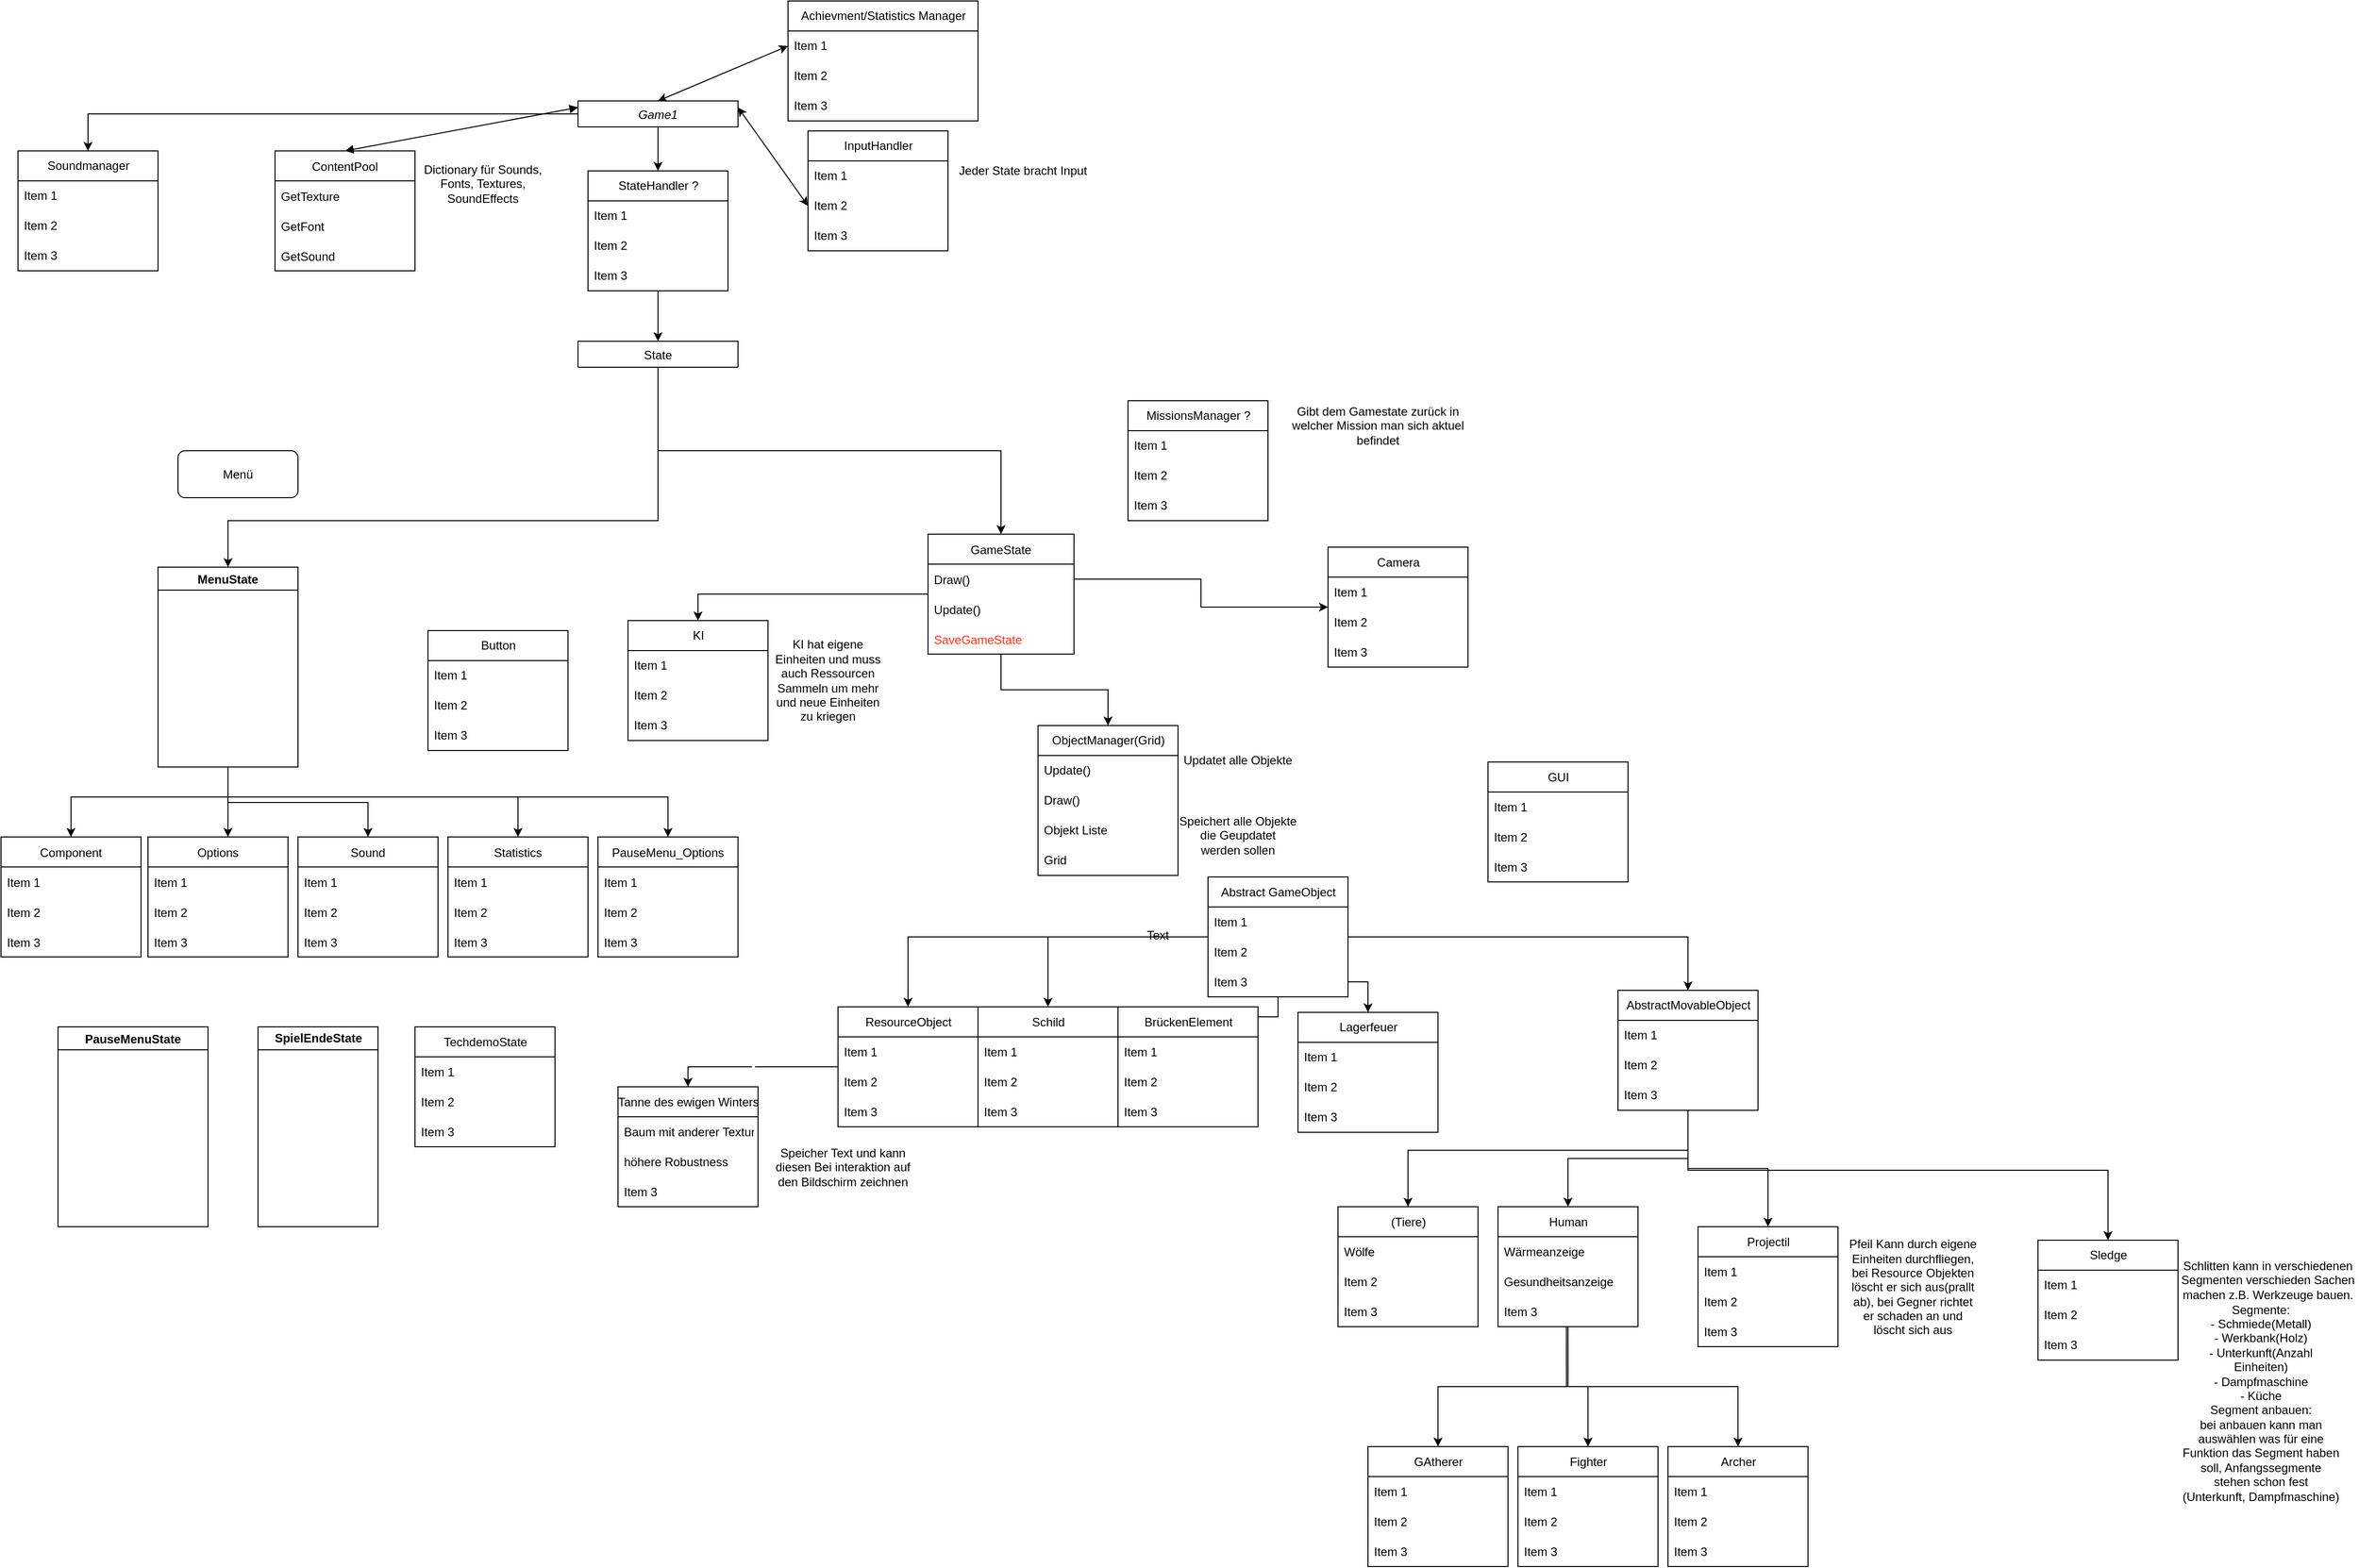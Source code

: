 <mxfile version="15.8.7" type="device"><diagram id="C5RBs43oDa-KdzZeNtuy" name="Page-1"><mxGraphModel dx="2495" dy="2055" grid="1" gridSize="10" guides="1" tooltips="1" connect="1" arrows="1" fold="1" page="1" pageScale="1" pageWidth="827" pageHeight="1169" math="0" shadow="0"><root><mxCell id="WIyWlLk6GJQsqaUBKTNV-0"/><mxCell id="WIyWlLk6GJQsqaUBKTNV-1" parent="WIyWlLk6GJQsqaUBKTNV-0"/><mxCell id="gwVTkhWNS_DtdQO2Icwx-159" style="edgeStyle=orthogonalEdgeStyle;rounded=0;orthogonalLoop=1;jettySize=auto;html=1;fontColor=#000000;" edge="1" parent="WIyWlLk6GJQsqaUBKTNV-1" source="zkfFHV4jXpPFQw0GAbJ--0" target="gwVTkhWNS_DtdQO2Icwx-155"><mxGeometry relative="1" as="geometry"/></mxCell><mxCell id="gwVTkhWNS_DtdQO2Icwx-166" style="edgeStyle=orthogonalEdgeStyle;rounded=0;orthogonalLoop=1;jettySize=auto;html=1;entryX=0.5;entryY=0;entryDx=0;entryDy=0;fontColor=#000000;" edge="1" parent="WIyWlLk6GJQsqaUBKTNV-1" source="zkfFHV4jXpPFQw0GAbJ--0" target="gwVTkhWNS_DtdQO2Icwx-162"><mxGeometry relative="1" as="geometry"/></mxCell><mxCell id="zkfFHV4jXpPFQw0GAbJ--0" value="Game1" style="swimlane;fontStyle=2;align=center;verticalAlign=top;childLayout=stackLayout;horizontal=1;startSize=26;horizontalStack=0;resizeParent=1;resizeLast=0;collapsible=1;marginBottom=0;rounded=0;shadow=0;strokeWidth=1;" parent="WIyWlLk6GJQsqaUBKTNV-1" vertex="1" collapsed="1"><mxGeometry x="-250" y="-190" width="160" height="26" as="geometry"><mxRectangle x="220" y="120" width="160" height="138" as="alternateBounds"/></mxGeometry></mxCell><mxCell id="zkfFHV4jXpPFQw0GAbJ--1" value="Name" style="text;align=left;verticalAlign=top;spacingLeft=4;spacingRight=4;overflow=hidden;rotatable=0;points=[[0,0.5],[1,0.5]];portConstraint=eastwest;" parent="zkfFHV4jXpPFQw0GAbJ--0" vertex="1"><mxGeometry y="26" width="160" height="26" as="geometry"/></mxCell><mxCell id="zkfFHV4jXpPFQw0GAbJ--2" value="Phone Number" style="text;align=left;verticalAlign=top;spacingLeft=4;spacingRight=4;overflow=hidden;rotatable=0;points=[[0,0.5],[1,0.5]];portConstraint=eastwest;rounded=0;shadow=0;html=0;" parent="zkfFHV4jXpPFQw0GAbJ--0" vertex="1"><mxGeometry y="52" width="160" height="26" as="geometry"/></mxCell><mxCell id="zkfFHV4jXpPFQw0GAbJ--3" value="Email Address" style="text;align=left;verticalAlign=top;spacingLeft=4;spacingRight=4;overflow=hidden;rotatable=0;points=[[0,0.5],[1,0.5]];portConstraint=eastwest;rounded=0;shadow=0;html=0;" parent="zkfFHV4jXpPFQw0GAbJ--0" vertex="1"><mxGeometry y="78" width="160" height="26" as="geometry"/></mxCell><mxCell id="zkfFHV4jXpPFQw0GAbJ--4" value="" style="line;html=1;strokeWidth=1;align=left;verticalAlign=middle;spacingTop=-1;spacingLeft=3;spacingRight=3;rotatable=0;labelPosition=right;points=[];portConstraint=eastwest;" parent="zkfFHV4jXpPFQw0GAbJ--0" vertex="1"><mxGeometry y="104" width="160" height="8" as="geometry"/></mxCell><mxCell id="zkfFHV4jXpPFQw0GAbJ--5" value="Purchase Parking Pass" style="text;align=left;verticalAlign=top;spacingLeft=4;spacingRight=4;overflow=hidden;rotatable=0;points=[[0,0.5],[1,0.5]];portConstraint=eastwest;" parent="zkfFHV4jXpPFQw0GAbJ--0" vertex="1"><mxGeometry y="112" width="160" height="26" as="geometry"/></mxCell><mxCell id="gwVTkhWNS_DtdQO2Icwx-141" style="edgeStyle=orthogonalEdgeStyle;rounded=0;orthogonalLoop=1;jettySize=auto;html=1;entryX=0.5;entryY=0;entryDx=0;entryDy=0;fontColor=#000000;" edge="1" parent="WIyWlLk6GJQsqaUBKTNV-1" source="zkfFHV4jXpPFQw0GAbJ--6" target="gwVTkhWNS_DtdQO2Icwx-3"><mxGeometry relative="1" as="geometry"><Array as="points"><mxPoint x="-170" y="230"/><mxPoint x="-600" y="230"/></Array></mxGeometry></mxCell><mxCell id="gwVTkhWNS_DtdQO2Icwx-142" style="edgeStyle=orthogonalEdgeStyle;rounded=0;orthogonalLoop=1;jettySize=auto;html=1;entryX=0.5;entryY=0;entryDx=0;entryDy=0;fontColor=#000000;" edge="1" parent="WIyWlLk6GJQsqaUBKTNV-1" source="zkfFHV4jXpPFQw0GAbJ--6" target="gwVTkhWNS_DtdQO2Icwx-54"><mxGeometry relative="1" as="geometry"><Array as="points"><mxPoint x="-170" y="160"/><mxPoint x="173" y="160"/></Array></mxGeometry></mxCell><mxCell id="zkfFHV4jXpPFQw0GAbJ--6" value="State" style="swimlane;fontStyle=0;align=center;verticalAlign=top;childLayout=stackLayout;horizontal=1;startSize=26;horizontalStack=0;resizeParent=1;resizeLast=0;collapsible=1;marginBottom=0;rounded=0;shadow=0;strokeWidth=1;" parent="WIyWlLk6GJQsqaUBKTNV-1" vertex="1" collapsed="1"><mxGeometry x="-250" y="50.5" width="160" height="26" as="geometry"><mxRectangle x="120" y="360" width="160" height="138" as="alternateBounds"/></mxGeometry></mxCell><mxCell id="zkfFHV4jXpPFQw0GAbJ--7" value="Student Number" style="text;align=left;verticalAlign=top;spacingLeft=4;spacingRight=4;overflow=hidden;rotatable=0;points=[[0,0.5],[1,0.5]];portConstraint=eastwest;" parent="zkfFHV4jXpPFQw0GAbJ--6" vertex="1"><mxGeometry y="26" width="160" height="26" as="geometry"/></mxCell><mxCell id="zkfFHV4jXpPFQw0GAbJ--8" value="Average Mark" style="text;align=left;verticalAlign=top;spacingLeft=4;spacingRight=4;overflow=hidden;rotatable=0;points=[[0,0.5],[1,0.5]];portConstraint=eastwest;rounded=0;shadow=0;html=0;" parent="zkfFHV4jXpPFQw0GAbJ--6" vertex="1"><mxGeometry y="52" width="160" height="26" as="geometry"/></mxCell><mxCell id="zkfFHV4jXpPFQw0GAbJ--9" value="" style="line;html=1;strokeWidth=1;align=left;verticalAlign=middle;spacingTop=-1;spacingLeft=3;spacingRight=3;rotatable=0;labelPosition=right;points=[];portConstraint=eastwest;" parent="zkfFHV4jXpPFQw0GAbJ--6" vertex="1"><mxGeometry y="78" width="160" height="8" as="geometry"/></mxCell><mxCell id="zkfFHV4jXpPFQw0GAbJ--10" value="Is Eligible To Enroll" style="text;align=left;verticalAlign=top;spacingLeft=4;spacingRight=4;overflow=hidden;rotatable=0;points=[[0,0.5],[1,0.5]];portConstraint=eastwest;fontStyle=4" parent="zkfFHV4jXpPFQw0GAbJ--6" vertex="1"><mxGeometry y="86" width="160" height="26" as="geometry"/></mxCell><mxCell id="zkfFHV4jXpPFQw0GAbJ--11" value="Get Seminars Taken" style="text;align=left;verticalAlign=top;spacingLeft=4;spacingRight=4;overflow=hidden;rotatable=0;points=[[0,0.5],[1,0.5]];portConstraint=eastwest;" parent="zkfFHV4jXpPFQw0GAbJ--6" vertex="1"><mxGeometry y="112" width="160" height="26" as="geometry"/></mxCell><mxCell id="gwVTkhWNS_DtdQO2Icwx-43" style="edgeStyle=orthogonalEdgeStyle;rounded=0;orthogonalLoop=1;jettySize=auto;html=1;entryX=0.5;entryY=0;entryDx=0;entryDy=0;" edge="1" parent="WIyWlLk6GJQsqaUBKTNV-1" source="gwVTkhWNS_DtdQO2Icwx-3" target="gwVTkhWNS_DtdQO2Icwx-20"><mxGeometry relative="1" as="geometry"><Array as="points"><mxPoint x="-600" y="506.5"/><mxPoint x="-757" y="506.5"/></Array></mxGeometry></mxCell><mxCell id="gwVTkhWNS_DtdQO2Icwx-44" style="edgeStyle=orthogonalEdgeStyle;rounded=0;orthogonalLoop=1;jettySize=auto;html=1;entryX=0.571;entryY=0;entryDx=0;entryDy=0;entryPerimeter=0;" edge="1" parent="WIyWlLk6GJQsqaUBKTNV-1" source="gwVTkhWNS_DtdQO2Icwx-3" target="gwVTkhWNS_DtdQO2Icwx-26"><mxGeometry relative="1" as="geometry"/></mxCell><mxCell id="gwVTkhWNS_DtdQO2Icwx-45" style="edgeStyle=orthogonalEdgeStyle;rounded=0;orthogonalLoop=1;jettySize=auto;html=1;entryX=0.5;entryY=0;entryDx=0;entryDy=0;" edge="1" parent="WIyWlLk6GJQsqaUBKTNV-1" source="gwVTkhWNS_DtdQO2Icwx-3" target="gwVTkhWNS_DtdQO2Icwx-30"><mxGeometry relative="1" as="geometry"><Array as="points"><mxPoint x="-600" y="512"/><mxPoint x="-460" y="512"/></Array></mxGeometry></mxCell><mxCell id="gwVTkhWNS_DtdQO2Icwx-48" style="edgeStyle=orthogonalEdgeStyle;rounded=0;orthogonalLoop=1;jettySize=auto;html=1;entryX=0.5;entryY=0;entryDx=0;entryDy=0;" edge="1" parent="WIyWlLk6GJQsqaUBKTNV-1" source="gwVTkhWNS_DtdQO2Icwx-3" target="gwVTkhWNS_DtdQO2Icwx-34"><mxGeometry relative="1" as="geometry"><Array as="points"><mxPoint x="-600" y="506.5"/><mxPoint x="-310" y="506.5"/></Array></mxGeometry></mxCell><mxCell id="gwVTkhWNS_DtdQO2Icwx-49" style="edgeStyle=orthogonalEdgeStyle;rounded=0;orthogonalLoop=1;jettySize=auto;html=1;entryX=0.5;entryY=0;entryDx=0;entryDy=0;" edge="1" parent="WIyWlLk6GJQsqaUBKTNV-1" source="gwVTkhWNS_DtdQO2Icwx-3" target="gwVTkhWNS_DtdQO2Icwx-38"><mxGeometry relative="1" as="geometry"><Array as="points"><mxPoint x="-600" y="506.5"/><mxPoint x="-160" y="506.5"/></Array></mxGeometry></mxCell><mxCell id="gwVTkhWNS_DtdQO2Icwx-3" value="MenuState" style="swimlane;" vertex="1" parent="WIyWlLk6GJQsqaUBKTNV-1"><mxGeometry x="-670" y="276.5" width="140" height="200" as="geometry"/></mxCell><mxCell id="gwVTkhWNS_DtdQO2Icwx-5" value="PauseMenuState" style="swimlane;" vertex="1" parent="WIyWlLk6GJQsqaUBKTNV-1"><mxGeometry x="-770" y="736.5" width="150" height="200" as="geometry"/></mxCell><mxCell id="gwVTkhWNS_DtdQO2Icwx-6" value="SpielEndeState" style="swimlane;startSize=23;html=1;" vertex="1" parent="WIyWlLk6GJQsqaUBKTNV-1"><mxGeometry x="-570" y="736.5" width="120" height="200" as="geometry"/></mxCell><mxCell id="gwVTkhWNS_DtdQO2Icwx-20" value="Component" style="swimlane;fontStyle=0;childLayout=stackLayout;horizontal=1;startSize=30;horizontalStack=0;resizeParent=1;resizeParentMax=0;resizeLast=0;collapsible=1;marginBottom=0;" vertex="1" parent="WIyWlLk6GJQsqaUBKTNV-1"><mxGeometry x="-827" y="546.5" width="140" height="120" as="geometry"/></mxCell><mxCell id="gwVTkhWNS_DtdQO2Icwx-21" value="Item 1" style="text;strokeColor=none;fillColor=none;align=left;verticalAlign=middle;spacingLeft=4;spacingRight=4;overflow=hidden;points=[[0,0.5],[1,0.5]];portConstraint=eastwest;rotatable=0;" vertex="1" parent="gwVTkhWNS_DtdQO2Icwx-20"><mxGeometry y="30" width="140" height="30" as="geometry"/></mxCell><mxCell id="gwVTkhWNS_DtdQO2Icwx-22" value="Item 2" style="text;strokeColor=none;fillColor=none;align=left;verticalAlign=middle;spacingLeft=4;spacingRight=4;overflow=hidden;points=[[0,0.5],[1,0.5]];portConstraint=eastwest;rotatable=0;" vertex="1" parent="gwVTkhWNS_DtdQO2Icwx-20"><mxGeometry y="60" width="140" height="30" as="geometry"/></mxCell><mxCell id="gwVTkhWNS_DtdQO2Icwx-23" value="Item 3" style="text;strokeColor=none;fillColor=none;align=left;verticalAlign=middle;spacingLeft=4;spacingRight=4;overflow=hidden;points=[[0,0.5],[1,0.5]];portConstraint=eastwest;rotatable=0;" vertex="1" parent="gwVTkhWNS_DtdQO2Icwx-20"><mxGeometry y="90" width="140" height="30" as="geometry"/></mxCell><mxCell id="gwVTkhWNS_DtdQO2Icwx-24" value="Menü" style="rounded=1;whiteSpace=wrap;html=1;" vertex="1" parent="WIyWlLk6GJQsqaUBKTNV-1"><mxGeometry x="-650" y="160" width="120" height="47" as="geometry"/></mxCell><mxCell id="gwVTkhWNS_DtdQO2Icwx-26" value="Options" style="swimlane;fontStyle=0;childLayout=stackLayout;horizontal=1;startSize=30;horizontalStack=0;resizeParent=1;resizeParentMax=0;resizeLast=0;collapsible=1;marginBottom=0;" vertex="1" parent="WIyWlLk6GJQsqaUBKTNV-1"><mxGeometry x="-680" y="546.5" width="140" height="120" as="geometry"/></mxCell><mxCell id="gwVTkhWNS_DtdQO2Icwx-27" value="Item 1" style="text;strokeColor=none;fillColor=none;align=left;verticalAlign=middle;spacingLeft=4;spacingRight=4;overflow=hidden;points=[[0,0.5],[1,0.5]];portConstraint=eastwest;rotatable=0;" vertex="1" parent="gwVTkhWNS_DtdQO2Icwx-26"><mxGeometry y="30" width="140" height="30" as="geometry"/></mxCell><mxCell id="gwVTkhWNS_DtdQO2Icwx-28" value="Item 2" style="text;strokeColor=none;fillColor=none;align=left;verticalAlign=middle;spacingLeft=4;spacingRight=4;overflow=hidden;points=[[0,0.5],[1,0.5]];portConstraint=eastwest;rotatable=0;" vertex="1" parent="gwVTkhWNS_DtdQO2Icwx-26"><mxGeometry y="60" width="140" height="30" as="geometry"/></mxCell><mxCell id="gwVTkhWNS_DtdQO2Icwx-29" value="Item 3" style="text;strokeColor=none;fillColor=none;align=left;verticalAlign=middle;spacingLeft=4;spacingRight=4;overflow=hidden;points=[[0,0.5],[1,0.5]];portConstraint=eastwest;rotatable=0;" vertex="1" parent="gwVTkhWNS_DtdQO2Icwx-26"><mxGeometry y="90" width="140" height="30" as="geometry"/></mxCell><mxCell id="gwVTkhWNS_DtdQO2Icwx-30" value="Sound" style="swimlane;fontStyle=0;childLayout=stackLayout;horizontal=1;startSize=30;horizontalStack=0;resizeParent=1;resizeParentMax=0;resizeLast=0;collapsible=1;marginBottom=0;" vertex="1" parent="WIyWlLk6GJQsqaUBKTNV-1"><mxGeometry x="-530" y="546.5" width="140" height="120" as="geometry"/></mxCell><mxCell id="gwVTkhWNS_DtdQO2Icwx-31" value="Item 1" style="text;strokeColor=none;fillColor=none;align=left;verticalAlign=middle;spacingLeft=4;spacingRight=4;overflow=hidden;points=[[0,0.5],[1,0.5]];portConstraint=eastwest;rotatable=0;" vertex="1" parent="gwVTkhWNS_DtdQO2Icwx-30"><mxGeometry y="30" width="140" height="30" as="geometry"/></mxCell><mxCell id="gwVTkhWNS_DtdQO2Icwx-32" value="Item 2" style="text;strokeColor=none;fillColor=none;align=left;verticalAlign=middle;spacingLeft=4;spacingRight=4;overflow=hidden;points=[[0,0.5],[1,0.5]];portConstraint=eastwest;rotatable=0;" vertex="1" parent="gwVTkhWNS_DtdQO2Icwx-30"><mxGeometry y="60" width="140" height="30" as="geometry"/></mxCell><mxCell id="gwVTkhWNS_DtdQO2Icwx-33" value="Item 3" style="text;strokeColor=none;fillColor=none;align=left;verticalAlign=middle;spacingLeft=4;spacingRight=4;overflow=hidden;points=[[0,0.5],[1,0.5]];portConstraint=eastwest;rotatable=0;" vertex="1" parent="gwVTkhWNS_DtdQO2Icwx-30"><mxGeometry y="90" width="140" height="30" as="geometry"/></mxCell><mxCell id="gwVTkhWNS_DtdQO2Icwx-34" value="Statistics" style="swimlane;fontStyle=0;childLayout=stackLayout;horizontal=1;startSize=30;horizontalStack=0;resizeParent=1;resizeParentMax=0;resizeLast=0;collapsible=1;marginBottom=0;" vertex="1" parent="WIyWlLk6GJQsqaUBKTNV-1"><mxGeometry x="-380" y="546.5" width="140" height="120" as="geometry"/></mxCell><mxCell id="gwVTkhWNS_DtdQO2Icwx-35" value="Item 1" style="text;strokeColor=none;fillColor=none;align=left;verticalAlign=middle;spacingLeft=4;spacingRight=4;overflow=hidden;points=[[0,0.5],[1,0.5]];portConstraint=eastwest;rotatable=0;" vertex="1" parent="gwVTkhWNS_DtdQO2Icwx-34"><mxGeometry y="30" width="140" height="30" as="geometry"/></mxCell><mxCell id="gwVTkhWNS_DtdQO2Icwx-36" value="Item 2" style="text;strokeColor=none;fillColor=none;align=left;verticalAlign=middle;spacingLeft=4;spacingRight=4;overflow=hidden;points=[[0,0.5],[1,0.5]];portConstraint=eastwest;rotatable=0;" vertex="1" parent="gwVTkhWNS_DtdQO2Icwx-34"><mxGeometry y="60" width="140" height="30" as="geometry"/></mxCell><mxCell id="gwVTkhWNS_DtdQO2Icwx-37" value="Item 3" style="text;strokeColor=none;fillColor=none;align=left;verticalAlign=middle;spacingLeft=4;spacingRight=4;overflow=hidden;points=[[0,0.5],[1,0.5]];portConstraint=eastwest;rotatable=0;" vertex="1" parent="gwVTkhWNS_DtdQO2Icwx-34"><mxGeometry y="90" width="140" height="30" as="geometry"/></mxCell><mxCell id="gwVTkhWNS_DtdQO2Icwx-38" value="PauseMenu_Options" style="swimlane;fontStyle=0;childLayout=stackLayout;horizontal=1;startSize=30;horizontalStack=0;resizeParent=1;resizeParentMax=0;resizeLast=0;collapsible=1;marginBottom=0;" vertex="1" parent="WIyWlLk6GJQsqaUBKTNV-1"><mxGeometry x="-230" y="546.5" width="140" height="120" as="geometry"/></mxCell><mxCell id="gwVTkhWNS_DtdQO2Icwx-39" value="Item 1" style="text;strokeColor=none;fillColor=none;align=left;verticalAlign=middle;spacingLeft=4;spacingRight=4;overflow=hidden;points=[[0,0.5],[1,0.5]];portConstraint=eastwest;rotatable=0;" vertex="1" parent="gwVTkhWNS_DtdQO2Icwx-38"><mxGeometry y="30" width="140" height="30" as="geometry"/></mxCell><mxCell id="gwVTkhWNS_DtdQO2Icwx-40" value="Item 2" style="text;strokeColor=none;fillColor=none;align=left;verticalAlign=middle;spacingLeft=4;spacingRight=4;overflow=hidden;points=[[0,0.5],[1,0.5]];portConstraint=eastwest;rotatable=0;" vertex="1" parent="gwVTkhWNS_DtdQO2Icwx-38"><mxGeometry y="60" width="140" height="30" as="geometry"/></mxCell><mxCell id="gwVTkhWNS_DtdQO2Icwx-41" value="Item 3" style="text;strokeColor=none;fillColor=none;align=left;verticalAlign=middle;spacingLeft=4;spacingRight=4;overflow=hidden;points=[[0,0.5],[1,0.5]];portConstraint=eastwest;rotatable=0;" vertex="1" parent="gwVTkhWNS_DtdQO2Icwx-38"><mxGeometry y="90" width="140" height="30" as="geometry"/></mxCell><mxCell id="gwVTkhWNS_DtdQO2Icwx-177" style="edgeStyle=orthogonalEdgeStyle;rounded=0;orthogonalLoop=1;jettySize=auto;html=1;entryX=0.5;entryY=0;entryDx=0;entryDy=0;fontColor=#000000;" edge="1" parent="WIyWlLk6GJQsqaUBKTNV-1" source="gwVTkhWNS_DtdQO2Icwx-54" target="gwVTkhWNS_DtdQO2Icwx-173"><mxGeometry relative="1" as="geometry"/></mxCell><mxCell id="gwVTkhWNS_DtdQO2Icwx-227" style="edgeStyle=orthogonalEdgeStyle;rounded=0;orthogonalLoop=1;jettySize=auto;html=1;fontColor=#000000;" edge="1" parent="WIyWlLk6GJQsqaUBKTNV-1" source="gwVTkhWNS_DtdQO2Icwx-54" target="gwVTkhWNS_DtdQO2Icwx-71"><mxGeometry relative="1" as="geometry"/></mxCell><mxCell id="gwVTkhWNS_DtdQO2Icwx-54" value="GameState" style="swimlane;fontStyle=0;childLayout=stackLayout;horizontal=1;startSize=30;horizontalStack=0;resizeParent=1;resizeParentMax=0;resizeLast=0;collapsible=1;marginBottom=0;" vertex="1" parent="WIyWlLk6GJQsqaUBKTNV-1"><mxGeometry x="100" y="243.5" width="146" height="120" as="geometry"><mxRectangle x="150" y="87" width="90" height="30" as="alternateBounds"/></mxGeometry></mxCell><mxCell id="gwVTkhWNS_DtdQO2Icwx-55" value="Draw()" style="text;strokeColor=none;fillColor=none;align=left;verticalAlign=middle;spacingLeft=4;spacingRight=4;overflow=hidden;points=[[0,0.5],[1,0.5]];portConstraint=eastwest;rotatable=0;" vertex="1" parent="gwVTkhWNS_DtdQO2Icwx-54"><mxGeometry y="30" width="146" height="30" as="geometry"/></mxCell><mxCell id="gwVTkhWNS_DtdQO2Icwx-56" value="Update()" style="text;strokeColor=none;fillColor=none;align=left;verticalAlign=middle;spacingLeft=4;spacingRight=4;overflow=hidden;points=[[0,0.5],[1,0.5]];portConstraint=eastwest;rotatable=0;" vertex="1" parent="gwVTkhWNS_DtdQO2Icwx-54"><mxGeometry y="60" width="146" height="30" as="geometry"/></mxCell><mxCell id="gwVTkhWNS_DtdQO2Icwx-57" value="SaveGameState" style="text;strokeColor=none;fillColor=none;align=left;verticalAlign=middle;spacingLeft=4;spacingRight=4;overflow=hidden;points=[[0,0.5],[1,0.5]];portConstraint=eastwest;rotatable=0;fontColor=#FF3819;" vertex="1" parent="gwVTkhWNS_DtdQO2Icwx-54"><mxGeometry y="90" width="146" height="30" as="geometry"/></mxCell><mxCell id="gwVTkhWNS_DtdQO2Icwx-66" value="ContentPool" style="swimlane;fontStyle=0;childLayout=stackLayout;horizontal=1;startSize=30;horizontalStack=0;resizeParent=1;resizeParentMax=0;resizeLast=0;collapsible=1;marginBottom=0;fontColor=#000000;" vertex="1" parent="WIyWlLk6GJQsqaUBKTNV-1"><mxGeometry x="-553" y="-140" width="140" height="120" as="geometry"/></mxCell><mxCell id="gwVTkhWNS_DtdQO2Icwx-67" value="GetTexture" style="text;strokeColor=none;fillColor=none;align=left;verticalAlign=middle;spacingLeft=4;spacingRight=4;overflow=hidden;points=[[0,0.5],[1,0.5]];portConstraint=eastwest;rotatable=0;fontColor=#030100;" vertex="1" parent="gwVTkhWNS_DtdQO2Icwx-66"><mxGeometry y="30" width="140" height="30" as="geometry"/></mxCell><mxCell id="gwVTkhWNS_DtdQO2Icwx-68" value="GetFont" style="text;strokeColor=none;fillColor=none;align=left;verticalAlign=middle;spacingLeft=4;spacingRight=4;overflow=hidden;points=[[0,0.5],[1,0.5]];portConstraint=eastwest;rotatable=0;fontColor=#030100;" vertex="1" parent="gwVTkhWNS_DtdQO2Icwx-66"><mxGeometry y="60" width="140" height="30" as="geometry"/></mxCell><mxCell id="gwVTkhWNS_DtdQO2Icwx-69" value="GetSound" style="text;strokeColor=none;fillColor=none;align=left;verticalAlign=middle;spacingLeft=4;spacingRight=4;overflow=hidden;points=[[0,0.5],[1,0.5]];portConstraint=eastwest;rotatable=0;fontColor=#000000;" vertex="1" parent="gwVTkhWNS_DtdQO2Icwx-66"><mxGeometry y="90" width="140" height="30" as="geometry"/></mxCell><mxCell id="gwVTkhWNS_DtdQO2Icwx-71" value="ObjectManager(Grid)" style="swimlane;fontStyle=0;childLayout=stackLayout;horizontal=1;startSize=30;horizontalStack=0;resizeParent=1;resizeParentMax=0;resizeLast=0;collapsible=1;marginBottom=0;fontColor=#000000;html=1;" vertex="1" parent="WIyWlLk6GJQsqaUBKTNV-1"><mxGeometry x="210" y="435" width="140" height="150" as="geometry"/></mxCell><mxCell id="gwVTkhWNS_DtdQO2Icwx-72" value="Update()" style="text;strokeColor=none;fillColor=none;align=left;verticalAlign=middle;spacingLeft=4;spacingRight=4;overflow=hidden;points=[[0,0.5],[1,0.5]];portConstraint=eastwest;rotatable=0;fontColor=#000000;html=1;" vertex="1" parent="gwVTkhWNS_DtdQO2Icwx-71"><mxGeometry y="30" width="140" height="30" as="geometry"/></mxCell><mxCell id="gwVTkhWNS_DtdQO2Icwx-73" value="Draw()" style="text;strokeColor=none;fillColor=none;align=left;verticalAlign=middle;spacingLeft=4;spacingRight=4;overflow=hidden;points=[[0,0.5],[1,0.5]];portConstraint=eastwest;rotatable=0;fontColor=#000000;html=1;" vertex="1" parent="gwVTkhWNS_DtdQO2Icwx-71"><mxGeometry y="60" width="140" height="30" as="geometry"/></mxCell><mxCell id="gwVTkhWNS_DtdQO2Icwx-74" value="Objekt Liste" style="text;strokeColor=none;fillColor=none;align=left;verticalAlign=middle;spacingLeft=4;spacingRight=4;overflow=hidden;points=[[0,0.5],[1,0.5]];portConstraint=eastwest;rotatable=0;fontColor=#000000;html=1;" vertex="1" parent="gwVTkhWNS_DtdQO2Icwx-71"><mxGeometry y="90" width="140" height="30" as="geometry"/></mxCell><mxCell id="gwVTkhWNS_DtdQO2Icwx-126" value="Grid" style="text;strokeColor=none;fillColor=none;align=left;verticalAlign=middle;spacingLeft=4;spacingRight=4;overflow=hidden;points=[[0,0.5],[1,0.5]];portConstraint=eastwest;rotatable=0;fontColor=#000000;html=1;" vertex="1" parent="gwVTkhWNS_DtdQO2Icwx-71"><mxGeometry y="120" width="140" height="30" as="geometry"/></mxCell><mxCell id="gwVTkhWNS_DtdQO2Icwx-109" style="edgeStyle=orthogonalEdgeStyle;rounded=0;orthogonalLoop=1;jettySize=auto;html=1;entryX=0.5;entryY=0;entryDx=0;entryDy=0;fontColor=#000000;" edge="1" parent="WIyWlLk6GJQsqaUBKTNV-1" source="gwVTkhWNS_DtdQO2Icwx-75" target="gwVTkhWNS_DtdQO2Icwx-99"><mxGeometry relative="1" as="geometry"/></mxCell><mxCell id="gwVTkhWNS_DtdQO2Icwx-135" style="edgeStyle=orthogonalEdgeStyle;rounded=0;orthogonalLoop=1;jettySize=auto;html=1;entryX=0.5;entryY=0;entryDx=0;entryDy=0;fontColor=#000000;" edge="1" parent="WIyWlLk6GJQsqaUBKTNV-1" source="gwVTkhWNS_DtdQO2Icwx-75" target="gwVTkhWNS_DtdQO2Icwx-131"><mxGeometry relative="1" as="geometry"/></mxCell><mxCell id="gwVTkhWNS_DtdQO2Icwx-183" style="edgeStyle=orthogonalEdgeStyle;rounded=0;orthogonalLoop=1;jettySize=auto;html=1;fontColor=#000000;" edge="1" parent="WIyWlLk6GJQsqaUBKTNV-1" source="gwVTkhWNS_DtdQO2Icwx-75" target="gwVTkhWNS_DtdQO2Icwx-179"><mxGeometry relative="1" as="geometry"/></mxCell><mxCell id="gwVTkhWNS_DtdQO2Icwx-226" style="edgeStyle=orthogonalEdgeStyle;rounded=0;orthogonalLoop=1;jettySize=auto;html=1;entryX=0.5;entryY=0;entryDx=0;entryDy=0;fontColor=#000000;" edge="1" parent="WIyWlLk6GJQsqaUBKTNV-1" source="gwVTkhWNS_DtdQO2Icwx-75" target="gwVTkhWNS_DtdQO2Icwx-79"><mxGeometry relative="1" as="geometry"/></mxCell><mxCell id="gwVTkhWNS_DtdQO2Icwx-75" value="Abstract GameObject" style="swimlane;fontStyle=0;childLayout=stackLayout;horizontal=1;startSize=30;horizontalStack=0;resizeParent=1;resizeParentMax=0;resizeLast=0;collapsible=1;marginBottom=0;fontColor=#000000;html=1;" vertex="1" parent="WIyWlLk6GJQsqaUBKTNV-1"><mxGeometry x="380" y="586.5" width="140" height="120" as="geometry"/></mxCell><mxCell id="gwVTkhWNS_DtdQO2Icwx-76" value="Item 1" style="text;strokeColor=none;fillColor=none;align=left;verticalAlign=middle;spacingLeft=4;spacingRight=4;overflow=hidden;points=[[0,0.5],[1,0.5]];portConstraint=eastwest;rotatable=0;fontColor=#000000;html=1;" vertex="1" parent="gwVTkhWNS_DtdQO2Icwx-75"><mxGeometry y="30" width="140" height="30" as="geometry"/></mxCell><mxCell id="gwVTkhWNS_DtdQO2Icwx-77" value="Item 2" style="text;strokeColor=none;fillColor=none;align=left;verticalAlign=middle;spacingLeft=4;spacingRight=4;overflow=hidden;points=[[0,0.5],[1,0.5]];portConstraint=eastwest;rotatable=0;fontColor=#000000;html=1;" vertex="1" parent="gwVTkhWNS_DtdQO2Icwx-75"><mxGeometry y="60" width="140" height="30" as="geometry"/></mxCell><mxCell id="gwVTkhWNS_DtdQO2Icwx-78" value="Item 3" style="text;strokeColor=none;fillColor=none;align=left;verticalAlign=middle;spacingLeft=4;spacingRight=4;overflow=hidden;points=[[0,0.5],[1,0.5]];portConstraint=eastwest;rotatable=0;fontColor=#000000;html=1;" vertex="1" parent="gwVTkhWNS_DtdQO2Icwx-75"><mxGeometry y="90" width="140" height="30" as="geometry"/></mxCell><mxCell id="gwVTkhWNS_DtdQO2Icwx-212" style="edgeStyle=orthogonalEdgeStyle;rounded=0;orthogonalLoop=1;jettySize=auto;html=1;entryX=0.5;entryY=0;entryDx=0;entryDy=0;fontColor=#000000;" edge="1" parent="WIyWlLk6GJQsqaUBKTNV-1" source="gwVTkhWNS_DtdQO2Icwx-79" target="gwVTkhWNS_DtdQO2Icwx-207"><mxGeometry relative="1" as="geometry"><Array as="points"><mxPoint x="640" y="860"/><mxPoint x="220" y="860"/></Array></mxGeometry></mxCell><mxCell id="gwVTkhWNS_DtdQO2Icwx-223" style="edgeStyle=orthogonalEdgeStyle;rounded=0;orthogonalLoop=1;jettySize=auto;html=1;fontColor=#000000;" edge="1" parent="WIyWlLk6GJQsqaUBKTNV-1" source="gwVTkhWNS_DtdQO2Icwx-79" target="gwVTkhWNS_DtdQO2Icwx-95"><mxGeometry relative="1" as="geometry"/></mxCell><mxCell id="gwVTkhWNS_DtdQO2Icwx-224" style="edgeStyle=orthogonalEdgeStyle;rounded=0;orthogonalLoop=1;jettySize=auto;html=1;entryX=0.5;entryY=0;entryDx=0;entryDy=0;fontColor=#000000;" edge="1" parent="WIyWlLk6GJQsqaUBKTNV-1" source="gwVTkhWNS_DtdQO2Icwx-79" target="gwVTkhWNS_DtdQO2Icwx-113"><mxGeometry relative="1" as="geometry"/></mxCell><mxCell id="gwVTkhWNS_DtdQO2Icwx-225" style="edgeStyle=orthogonalEdgeStyle;rounded=0;orthogonalLoop=1;jettySize=auto;html=1;entryX=0.5;entryY=0;entryDx=0;entryDy=0;fontColor=#000000;" edge="1" parent="WIyWlLk6GJQsqaUBKTNV-1" source="gwVTkhWNS_DtdQO2Icwx-79" target="gwVTkhWNS_DtdQO2Icwx-103"><mxGeometry relative="1" as="geometry"><Array as="points"><mxPoint x="860" y="880"/><mxPoint x="1280" y="880"/></Array></mxGeometry></mxCell><mxCell id="gwVTkhWNS_DtdQO2Icwx-79" value="AbstractMovableObject" style="swimlane;fontStyle=0;childLayout=stackLayout;horizontal=1;startSize=30;horizontalStack=0;resizeParent=1;resizeParentMax=0;resizeLast=0;collapsible=1;marginBottom=0;fontColor=#000000;html=1;" vertex="1" parent="WIyWlLk6GJQsqaUBKTNV-1"><mxGeometry x="790" y="700" width="140" height="120" as="geometry"/></mxCell><mxCell id="gwVTkhWNS_DtdQO2Icwx-80" value="Item 1" style="text;strokeColor=none;fillColor=none;align=left;verticalAlign=middle;spacingLeft=4;spacingRight=4;overflow=hidden;points=[[0,0.5],[1,0.5]];portConstraint=eastwest;rotatable=0;fontColor=#000000;html=1;" vertex="1" parent="gwVTkhWNS_DtdQO2Icwx-79"><mxGeometry y="30" width="140" height="30" as="geometry"/></mxCell><mxCell id="gwVTkhWNS_DtdQO2Icwx-81" value="Item 2" style="text;strokeColor=none;fillColor=none;align=left;verticalAlign=middle;spacingLeft=4;spacingRight=4;overflow=hidden;points=[[0,0.5],[1,0.5]];portConstraint=eastwest;rotatable=0;fontColor=#000000;html=1;" vertex="1" parent="gwVTkhWNS_DtdQO2Icwx-79"><mxGeometry y="60" width="140" height="30" as="geometry"/></mxCell><mxCell id="gwVTkhWNS_DtdQO2Icwx-82" value="Item 3" style="text;strokeColor=none;fillColor=none;align=left;verticalAlign=middle;spacingLeft=4;spacingRight=4;overflow=hidden;points=[[0,0.5],[1,0.5]];portConstraint=eastwest;rotatable=0;fontColor=#000000;html=1;" vertex="1" parent="gwVTkhWNS_DtdQO2Icwx-79"><mxGeometry y="90" width="140" height="30" as="geometry"/></mxCell><mxCell id="gwVTkhWNS_DtdQO2Icwx-83" value="GAtherer" style="swimlane;fontStyle=0;childLayout=stackLayout;horizontal=1;startSize=30;horizontalStack=0;resizeParent=1;resizeParentMax=0;resizeLast=0;collapsible=1;marginBottom=0;fontColor=#000000;html=1;" vertex="1" parent="WIyWlLk6GJQsqaUBKTNV-1"><mxGeometry x="540" y="1156.5" width="140" height="120" as="geometry"/></mxCell><mxCell id="gwVTkhWNS_DtdQO2Icwx-84" value="Item 1" style="text;strokeColor=none;fillColor=none;align=left;verticalAlign=middle;spacingLeft=4;spacingRight=4;overflow=hidden;points=[[0,0.5],[1,0.5]];portConstraint=eastwest;rotatable=0;fontColor=#000000;html=1;" vertex="1" parent="gwVTkhWNS_DtdQO2Icwx-83"><mxGeometry y="30" width="140" height="30" as="geometry"/></mxCell><mxCell id="gwVTkhWNS_DtdQO2Icwx-85" value="Item 2" style="text;strokeColor=none;fillColor=none;align=left;verticalAlign=middle;spacingLeft=4;spacingRight=4;overflow=hidden;points=[[0,0.5],[1,0.5]];portConstraint=eastwest;rotatable=0;fontColor=#000000;html=1;" vertex="1" parent="gwVTkhWNS_DtdQO2Icwx-83"><mxGeometry y="60" width="140" height="30" as="geometry"/></mxCell><mxCell id="gwVTkhWNS_DtdQO2Icwx-86" value="Item 3" style="text;strokeColor=none;fillColor=none;align=left;verticalAlign=middle;spacingLeft=4;spacingRight=4;overflow=hidden;points=[[0,0.5],[1,0.5]];portConstraint=eastwest;rotatable=0;fontColor=#000000;html=1;" vertex="1" parent="gwVTkhWNS_DtdQO2Icwx-83"><mxGeometry y="90" width="140" height="30" as="geometry"/></mxCell><mxCell id="gwVTkhWNS_DtdQO2Icwx-87" value="Fighter" style="swimlane;fontStyle=0;childLayout=stackLayout;horizontal=1;startSize=30;horizontalStack=0;resizeParent=1;resizeParentMax=0;resizeLast=0;collapsible=1;marginBottom=0;fontColor=#000000;html=1;" vertex="1" parent="WIyWlLk6GJQsqaUBKTNV-1"><mxGeometry x="690" y="1156.5" width="140" height="120" as="geometry"/></mxCell><mxCell id="gwVTkhWNS_DtdQO2Icwx-88" value="Item 1" style="text;strokeColor=none;fillColor=none;align=left;verticalAlign=middle;spacingLeft=4;spacingRight=4;overflow=hidden;points=[[0,0.5],[1,0.5]];portConstraint=eastwest;rotatable=0;fontColor=#000000;html=1;" vertex="1" parent="gwVTkhWNS_DtdQO2Icwx-87"><mxGeometry y="30" width="140" height="30" as="geometry"/></mxCell><mxCell id="gwVTkhWNS_DtdQO2Icwx-89" value="Item 2" style="text;strokeColor=none;fillColor=none;align=left;verticalAlign=middle;spacingLeft=4;spacingRight=4;overflow=hidden;points=[[0,0.5],[1,0.5]];portConstraint=eastwest;rotatable=0;fontColor=#000000;html=1;" vertex="1" parent="gwVTkhWNS_DtdQO2Icwx-87"><mxGeometry y="60" width="140" height="30" as="geometry"/></mxCell><mxCell id="gwVTkhWNS_DtdQO2Icwx-90" value="Item 3" style="text;strokeColor=none;fillColor=none;align=left;verticalAlign=middle;spacingLeft=4;spacingRight=4;overflow=hidden;points=[[0,0.5],[1,0.5]];portConstraint=eastwest;rotatable=0;fontColor=#000000;html=1;" vertex="1" parent="gwVTkhWNS_DtdQO2Icwx-87"><mxGeometry y="90" width="140" height="30" as="geometry"/></mxCell><mxCell id="gwVTkhWNS_DtdQO2Icwx-91" value="Archer" style="swimlane;fontStyle=0;childLayout=stackLayout;horizontal=1;startSize=30;horizontalStack=0;resizeParent=1;resizeParentMax=0;resizeLast=0;collapsible=1;marginBottom=0;fontColor=#000000;html=1;rotation=0;" vertex="1" parent="WIyWlLk6GJQsqaUBKTNV-1"><mxGeometry x="840" y="1156.5" width="140" height="120" as="geometry"/></mxCell><mxCell id="gwVTkhWNS_DtdQO2Icwx-92" value="Item 1" style="text;strokeColor=none;fillColor=none;align=left;verticalAlign=middle;spacingLeft=4;spacingRight=4;overflow=hidden;points=[[0,0.5],[1,0.5]];portConstraint=eastwest;rotatable=0;fontColor=#000000;html=1;rotation=0;" vertex="1" parent="gwVTkhWNS_DtdQO2Icwx-91"><mxGeometry y="30" width="140" height="30" as="geometry"/></mxCell><mxCell id="gwVTkhWNS_DtdQO2Icwx-93" value="Item 2" style="text;strokeColor=none;fillColor=none;align=left;verticalAlign=middle;spacingLeft=4;spacingRight=4;overflow=hidden;points=[[0,0.5],[1,0.5]];portConstraint=eastwest;rotatable=0;fontColor=#000000;html=1;rotation=0;" vertex="1" parent="gwVTkhWNS_DtdQO2Icwx-91"><mxGeometry y="60" width="140" height="30" as="geometry"/></mxCell><mxCell id="gwVTkhWNS_DtdQO2Icwx-94" value="Item 3" style="text;strokeColor=none;fillColor=none;align=left;verticalAlign=middle;spacingLeft=4;spacingRight=4;overflow=hidden;points=[[0,0.5],[1,0.5]];portConstraint=eastwest;rotatable=0;fontColor=#000000;html=1;rotation=0;" vertex="1" parent="gwVTkhWNS_DtdQO2Icwx-91"><mxGeometry y="90" width="140" height="30" as="geometry"/></mxCell><mxCell id="gwVTkhWNS_DtdQO2Icwx-110" style="edgeStyle=orthogonalEdgeStyle;rounded=0;orthogonalLoop=1;jettySize=auto;html=1;entryX=0.5;entryY=0;entryDx=0;entryDy=0;fontColor=#000000;" edge="1" parent="WIyWlLk6GJQsqaUBKTNV-1" source="gwVTkhWNS_DtdQO2Icwx-95" target="gwVTkhWNS_DtdQO2Icwx-83"><mxGeometry relative="1" as="geometry"/></mxCell><mxCell id="gwVTkhWNS_DtdQO2Icwx-111" style="edgeStyle=orthogonalEdgeStyle;rounded=0;orthogonalLoop=1;jettySize=auto;html=1;entryX=0.5;entryY=0;entryDx=0;entryDy=0;fontColor=#000000;" edge="1" parent="WIyWlLk6GJQsqaUBKTNV-1" source="gwVTkhWNS_DtdQO2Icwx-95" target="gwVTkhWNS_DtdQO2Icwx-87"><mxGeometry relative="1" as="geometry"/></mxCell><mxCell id="gwVTkhWNS_DtdQO2Icwx-112" style="edgeStyle=orthogonalEdgeStyle;rounded=0;orthogonalLoop=1;jettySize=auto;html=1;entryX=0.5;entryY=0;entryDx=0;entryDy=0;fontColor=#000000;exitX=0.489;exitY=1.016;exitDx=0;exitDy=0;exitPerimeter=0;" edge="1" parent="WIyWlLk6GJQsqaUBKTNV-1" source="gwVTkhWNS_DtdQO2Icwx-98" target="gwVTkhWNS_DtdQO2Icwx-91"><mxGeometry relative="1" as="geometry"/></mxCell><mxCell id="gwVTkhWNS_DtdQO2Icwx-95" value="Human" style="swimlane;fontStyle=0;childLayout=stackLayout;horizontal=1;startSize=30;horizontalStack=0;resizeParent=1;resizeParentMax=0;resizeLast=0;collapsible=1;marginBottom=0;fontColor=#000000;html=1;" vertex="1" parent="WIyWlLk6GJQsqaUBKTNV-1"><mxGeometry x="670" y="916.5" width="140" height="120" as="geometry"/></mxCell><mxCell id="gwVTkhWNS_DtdQO2Icwx-96" value="Wärmeanzeige" style="text;strokeColor=none;fillColor=none;align=left;verticalAlign=middle;spacingLeft=4;spacingRight=4;overflow=hidden;points=[[0,0.5],[1,0.5]];portConstraint=eastwest;rotatable=0;fontColor=#000000;html=1;" vertex="1" parent="gwVTkhWNS_DtdQO2Icwx-95"><mxGeometry y="30" width="140" height="30" as="geometry"/></mxCell><mxCell id="gwVTkhWNS_DtdQO2Icwx-97" value="Gesundheitsanzeige" style="text;strokeColor=none;fillColor=none;align=left;verticalAlign=middle;spacingLeft=4;spacingRight=4;overflow=hidden;points=[[0,0.5],[1,0.5]];portConstraint=eastwest;rotatable=0;fontColor=#000000;html=1;" vertex="1" parent="gwVTkhWNS_DtdQO2Icwx-95"><mxGeometry y="60" width="140" height="30" as="geometry"/></mxCell><mxCell id="gwVTkhWNS_DtdQO2Icwx-98" value="Item 3" style="text;strokeColor=none;fillColor=none;align=left;verticalAlign=middle;spacingLeft=4;spacingRight=4;overflow=hidden;points=[[0,0.5],[1,0.5]];portConstraint=eastwest;rotatable=0;fontColor=#000000;html=1;" vertex="1" parent="gwVTkhWNS_DtdQO2Icwx-95"><mxGeometry y="90" width="140" height="30" as="geometry"/></mxCell><mxCell id="gwVTkhWNS_DtdQO2Icwx-199" value="&amp;nbsp;" style="edgeStyle=orthogonalEdgeStyle;rounded=0;orthogonalLoop=1;jettySize=auto;html=1;entryX=0.5;entryY=0;entryDx=0;entryDy=0;fontColor=#000000;" edge="1" parent="WIyWlLk6GJQsqaUBKTNV-1" source="gwVTkhWNS_DtdQO2Icwx-99" target="gwVTkhWNS_DtdQO2Icwx-195"><mxGeometry relative="1" as="geometry"/></mxCell><mxCell id="gwVTkhWNS_DtdQO2Icwx-99" value="ResourceObject" style="swimlane;fontStyle=0;childLayout=stackLayout;horizontal=1;startSize=30;horizontalStack=0;resizeParent=1;resizeParentMax=0;resizeLast=0;collapsible=1;marginBottom=0;fontColor=#000000;html=1;" vertex="1" parent="WIyWlLk6GJQsqaUBKTNV-1"><mxGeometry x="10" y="716.5" width="140" height="120" as="geometry"/></mxCell><mxCell id="gwVTkhWNS_DtdQO2Icwx-100" value="Item 1" style="text;strokeColor=none;fillColor=none;align=left;verticalAlign=middle;spacingLeft=4;spacingRight=4;overflow=hidden;points=[[0,0.5],[1,0.5]];portConstraint=eastwest;rotatable=0;fontColor=#000000;html=1;" vertex="1" parent="gwVTkhWNS_DtdQO2Icwx-99"><mxGeometry y="30" width="140" height="30" as="geometry"/></mxCell><mxCell id="gwVTkhWNS_DtdQO2Icwx-101" value="Item 2" style="text;strokeColor=none;fillColor=none;align=left;verticalAlign=middle;spacingLeft=4;spacingRight=4;overflow=hidden;points=[[0,0.5],[1,0.5]];portConstraint=eastwest;rotatable=0;fontColor=#000000;html=1;" vertex="1" parent="gwVTkhWNS_DtdQO2Icwx-99"><mxGeometry y="60" width="140" height="30" as="geometry"/></mxCell><mxCell id="gwVTkhWNS_DtdQO2Icwx-102" value="Item 3" style="text;strokeColor=none;fillColor=none;align=left;verticalAlign=middle;spacingLeft=4;spacingRight=4;overflow=hidden;points=[[0,0.5],[1,0.5]];portConstraint=eastwest;rotatable=0;fontColor=#000000;html=1;" vertex="1" parent="gwVTkhWNS_DtdQO2Icwx-99"><mxGeometry y="90" width="140" height="30" as="geometry"/></mxCell><mxCell id="gwVTkhWNS_DtdQO2Icwx-103" value="Sledge" style="swimlane;fontStyle=0;childLayout=stackLayout;horizontal=1;startSize=30;horizontalStack=0;resizeParent=1;resizeParentMax=0;resizeLast=0;collapsible=1;marginBottom=0;fontColor=#000000;html=1;" vertex="1" parent="WIyWlLk6GJQsqaUBKTNV-1"><mxGeometry x="1210" y="950" width="140" height="120" as="geometry"/></mxCell><mxCell id="gwVTkhWNS_DtdQO2Icwx-104" value="Item 1" style="text;strokeColor=none;fillColor=none;align=left;verticalAlign=middle;spacingLeft=4;spacingRight=4;overflow=hidden;points=[[0,0.5],[1,0.5]];portConstraint=eastwest;rotatable=0;fontColor=#000000;html=1;" vertex="1" parent="gwVTkhWNS_DtdQO2Icwx-103"><mxGeometry y="30" width="140" height="30" as="geometry"/></mxCell><mxCell id="gwVTkhWNS_DtdQO2Icwx-105" value="Item 2" style="text;strokeColor=none;fillColor=none;align=left;verticalAlign=middle;spacingLeft=4;spacingRight=4;overflow=hidden;points=[[0,0.5],[1,0.5]];portConstraint=eastwest;rotatable=0;fontColor=#000000;html=1;" vertex="1" parent="gwVTkhWNS_DtdQO2Icwx-103"><mxGeometry y="60" width="140" height="30" as="geometry"/></mxCell><mxCell id="gwVTkhWNS_DtdQO2Icwx-106" value="Item 3" style="text;strokeColor=none;fillColor=none;align=left;verticalAlign=middle;spacingLeft=4;spacingRight=4;overflow=hidden;points=[[0,0.5],[1,0.5]];portConstraint=eastwest;rotatable=0;fontColor=#000000;html=1;" vertex="1" parent="gwVTkhWNS_DtdQO2Icwx-103"><mxGeometry y="90" width="140" height="30" as="geometry"/></mxCell><mxCell id="gwVTkhWNS_DtdQO2Icwx-113" value="Projectil" style="swimlane;fontStyle=0;childLayout=stackLayout;horizontal=1;startSize=30;horizontalStack=0;resizeParent=1;resizeParentMax=0;resizeLast=0;collapsible=1;marginBottom=0;fontColor=#000000;html=1;" vertex="1" parent="WIyWlLk6GJQsqaUBKTNV-1"><mxGeometry x="870" y="936.5" width="140" height="120" as="geometry"/></mxCell><mxCell id="gwVTkhWNS_DtdQO2Icwx-114" value="Item 1" style="text;strokeColor=none;fillColor=none;align=left;verticalAlign=middle;spacingLeft=4;spacingRight=4;overflow=hidden;points=[[0,0.5],[1,0.5]];portConstraint=eastwest;rotatable=0;fontColor=#000000;html=1;" vertex="1" parent="gwVTkhWNS_DtdQO2Icwx-113"><mxGeometry y="30" width="140" height="30" as="geometry"/></mxCell><mxCell id="gwVTkhWNS_DtdQO2Icwx-115" value="Item 2" style="text;strokeColor=none;fillColor=none;align=left;verticalAlign=middle;spacingLeft=4;spacingRight=4;overflow=hidden;points=[[0,0.5],[1,0.5]];portConstraint=eastwest;rotatable=0;fontColor=#000000;html=1;" vertex="1" parent="gwVTkhWNS_DtdQO2Icwx-113"><mxGeometry y="60" width="140" height="30" as="geometry"/></mxCell><mxCell id="gwVTkhWNS_DtdQO2Icwx-116" value="Item 3" style="text;strokeColor=none;fillColor=none;align=left;verticalAlign=middle;spacingLeft=4;spacingRight=4;overflow=hidden;points=[[0,0.5],[1,0.5]];portConstraint=eastwest;rotatable=0;fontColor=#000000;html=1;" vertex="1" parent="gwVTkhWNS_DtdQO2Icwx-113"><mxGeometry y="90" width="140" height="30" as="geometry"/></mxCell><mxCell id="gwVTkhWNS_DtdQO2Icwx-118" value="Camera" style="swimlane;fontStyle=0;childLayout=stackLayout;horizontal=1;startSize=30;horizontalStack=0;resizeParent=1;resizeParentMax=0;resizeLast=0;collapsible=1;marginBottom=0;fontColor=#000000;html=1;" vertex="1" parent="WIyWlLk6GJQsqaUBKTNV-1"><mxGeometry x="500" y="256.5" width="140" height="120" as="geometry"/></mxCell><mxCell id="gwVTkhWNS_DtdQO2Icwx-119" value="Item 1" style="text;strokeColor=none;fillColor=none;align=left;verticalAlign=middle;spacingLeft=4;spacingRight=4;overflow=hidden;points=[[0,0.5],[1,0.5]];portConstraint=eastwest;rotatable=0;fontColor=#000000;html=1;" vertex="1" parent="gwVTkhWNS_DtdQO2Icwx-118"><mxGeometry y="30" width="140" height="30" as="geometry"/></mxCell><mxCell id="gwVTkhWNS_DtdQO2Icwx-120" value="Item 2" style="text;strokeColor=none;fillColor=none;align=left;verticalAlign=middle;spacingLeft=4;spacingRight=4;overflow=hidden;points=[[0,0.5],[1,0.5]];portConstraint=eastwest;rotatable=0;fontColor=#000000;html=1;" vertex="1" parent="gwVTkhWNS_DtdQO2Icwx-118"><mxGeometry y="60" width="140" height="30" as="geometry"/></mxCell><mxCell id="gwVTkhWNS_DtdQO2Icwx-121" value="Item 3" style="text;strokeColor=none;fillColor=none;align=left;verticalAlign=middle;spacingLeft=4;spacingRight=4;overflow=hidden;points=[[0,0.5],[1,0.5]];portConstraint=eastwest;rotatable=0;fontColor=#000000;html=1;" vertex="1" parent="gwVTkhWNS_DtdQO2Icwx-118"><mxGeometry y="90" width="140" height="30" as="geometry"/></mxCell><mxCell id="gwVTkhWNS_DtdQO2Icwx-122" style="edgeStyle=orthogonalEdgeStyle;rounded=0;orthogonalLoop=1;jettySize=auto;html=1;entryX=0;entryY=0.5;entryDx=0;entryDy=0;fontColor=#000000;" edge="1" parent="WIyWlLk6GJQsqaUBKTNV-1" source="gwVTkhWNS_DtdQO2Icwx-55" target="gwVTkhWNS_DtdQO2Icwx-118"><mxGeometry relative="1" as="geometry"/></mxCell><mxCell id="gwVTkhWNS_DtdQO2Icwx-128" value="Updatet alle Objekte" style="text;html=1;strokeColor=none;fillColor=none;align=center;verticalAlign=middle;whiteSpace=wrap;rounded=0;fontColor=#000000;" vertex="1" parent="WIyWlLk6GJQsqaUBKTNV-1"><mxGeometry x="340" y="460" width="140" height="20" as="geometry"/></mxCell><mxCell id="gwVTkhWNS_DtdQO2Icwx-129" value="Speichert alle Objekte die Geupdatet werden sollen" style="text;html=1;strokeColor=none;fillColor=none;align=center;verticalAlign=middle;whiteSpace=wrap;rounded=0;fontColor=#000000;" vertex="1" parent="WIyWlLk6GJQsqaUBKTNV-1"><mxGeometry x="350" y="530" width="120" height="30" as="geometry"/></mxCell><mxCell id="gwVTkhWNS_DtdQO2Icwx-131" value="BrückenElement" style="swimlane;fontStyle=0;childLayout=stackLayout;horizontal=1;startSize=30;horizontalStack=0;resizeParent=1;resizeParentMax=0;resizeLast=0;collapsible=1;marginBottom=0;fontColor=#000000;html=1;" vertex="1" parent="WIyWlLk6GJQsqaUBKTNV-1"><mxGeometry x="290" y="716.5" width="140" height="120" as="geometry"/></mxCell><mxCell id="gwVTkhWNS_DtdQO2Icwx-132" value="Item 1" style="text;strokeColor=none;fillColor=none;align=left;verticalAlign=middle;spacingLeft=4;spacingRight=4;overflow=hidden;points=[[0,0.5],[1,0.5]];portConstraint=eastwest;rotatable=0;fontColor=#000000;html=1;" vertex="1" parent="gwVTkhWNS_DtdQO2Icwx-131"><mxGeometry y="30" width="140" height="30" as="geometry"/></mxCell><mxCell id="gwVTkhWNS_DtdQO2Icwx-133" value="Item 2" style="text;strokeColor=none;fillColor=none;align=left;verticalAlign=middle;spacingLeft=4;spacingRight=4;overflow=hidden;points=[[0,0.5],[1,0.5]];portConstraint=eastwest;rotatable=0;fontColor=#000000;html=1;" vertex="1" parent="gwVTkhWNS_DtdQO2Icwx-131"><mxGeometry y="60" width="140" height="30" as="geometry"/></mxCell><mxCell id="gwVTkhWNS_DtdQO2Icwx-134" value="Item 3" style="text;strokeColor=none;fillColor=none;align=left;verticalAlign=middle;spacingLeft=4;spacingRight=4;overflow=hidden;points=[[0,0.5],[1,0.5]];portConstraint=eastwest;rotatable=0;fontColor=#000000;html=1;" vertex="1" parent="gwVTkhWNS_DtdQO2Icwx-131"><mxGeometry y="90" width="140" height="30" as="geometry"/></mxCell><mxCell id="gwVTkhWNS_DtdQO2Icwx-136" value="Button" style="swimlane;fontStyle=0;childLayout=stackLayout;horizontal=1;startSize=30;horizontalStack=0;resizeParent=1;resizeParentMax=0;resizeLast=0;collapsible=1;marginBottom=0;fontColor=#000000;html=1;" vertex="1" parent="WIyWlLk6GJQsqaUBKTNV-1"><mxGeometry x="-400" y="340" width="140" height="120" as="geometry"/></mxCell><mxCell id="gwVTkhWNS_DtdQO2Icwx-137" value="Item 1" style="text;strokeColor=none;fillColor=none;align=left;verticalAlign=middle;spacingLeft=4;spacingRight=4;overflow=hidden;points=[[0,0.5],[1,0.5]];portConstraint=eastwest;rotatable=0;fontColor=#000000;html=1;" vertex="1" parent="gwVTkhWNS_DtdQO2Icwx-136"><mxGeometry y="30" width="140" height="30" as="geometry"/></mxCell><mxCell id="gwVTkhWNS_DtdQO2Icwx-138" value="Item 2" style="text;strokeColor=none;fillColor=none;align=left;verticalAlign=middle;spacingLeft=4;spacingRight=4;overflow=hidden;points=[[0,0.5],[1,0.5]];portConstraint=eastwest;rotatable=0;fontColor=#000000;html=1;" vertex="1" parent="gwVTkhWNS_DtdQO2Icwx-136"><mxGeometry y="60" width="140" height="30" as="geometry"/></mxCell><mxCell id="gwVTkhWNS_DtdQO2Icwx-139" value="Item 3" style="text;strokeColor=none;fillColor=none;align=left;verticalAlign=middle;spacingLeft=4;spacingRight=4;overflow=hidden;points=[[0,0.5],[1,0.5]];portConstraint=eastwest;rotatable=0;fontColor=#000000;html=1;" vertex="1" parent="gwVTkhWNS_DtdQO2Icwx-136"><mxGeometry y="90" width="140" height="30" as="geometry"/></mxCell><mxCell id="gwVTkhWNS_DtdQO2Icwx-143" value="InputHandler" style="swimlane;fontStyle=0;childLayout=stackLayout;horizontal=1;startSize=30;horizontalStack=0;resizeParent=1;resizeParentMax=0;resizeLast=0;collapsible=1;marginBottom=0;fontColor=#000000;html=1;" vertex="1" parent="WIyWlLk6GJQsqaUBKTNV-1"><mxGeometry x="-20" y="-160" width="140" height="120" as="geometry"/></mxCell><mxCell id="gwVTkhWNS_DtdQO2Icwx-144" value="Item 1" style="text;strokeColor=none;fillColor=none;align=left;verticalAlign=middle;spacingLeft=4;spacingRight=4;overflow=hidden;points=[[0,0.5],[1,0.5]];portConstraint=eastwest;rotatable=0;fontColor=#000000;html=1;" vertex="1" parent="gwVTkhWNS_DtdQO2Icwx-143"><mxGeometry y="30" width="140" height="30" as="geometry"/></mxCell><mxCell id="gwVTkhWNS_DtdQO2Icwx-145" value="Item 2" style="text;strokeColor=none;fillColor=none;align=left;verticalAlign=middle;spacingLeft=4;spacingRight=4;overflow=hidden;points=[[0,0.5],[1,0.5]];portConstraint=eastwest;rotatable=0;fontColor=#000000;html=1;" vertex="1" parent="gwVTkhWNS_DtdQO2Icwx-143"><mxGeometry y="60" width="140" height="30" as="geometry"/></mxCell><mxCell id="gwVTkhWNS_DtdQO2Icwx-146" value="Item 3" style="text;strokeColor=none;fillColor=none;align=left;verticalAlign=middle;spacingLeft=4;spacingRight=4;overflow=hidden;points=[[0,0.5],[1,0.5]];portConstraint=eastwest;rotatable=0;fontColor=#000000;html=1;" vertex="1" parent="gwVTkhWNS_DtdQO2Icwx-143"><mxGeometry y="90" width="140" height="30" as="geometry"/></mxCell><mxCell id="gwVTkhWNS_DtdQO2Icwx-150" value="" style="endArrow=classic;startArrow=classic;html=1;rounded=0;fontColor=#000000;entryX=0;entryY=0.5;entryDx=0;entryDy=0;exitX=1;exitY=0.25;exitDx=0;exitDy=0;" edge="1" parent="WIyWlLk6GJQsqaUBKTNV-1" source="zkfFHV4jXpPFQw0GAbJ--0" target="gwVTkhWNS_DtdQO2Icwx-145"><mxGeometry width="50" height="50" relative="1" as="geometry"><mxPoint x="20" y="340" as="sourcePoint"/><mxPoint x="20" y="80" as="targetPoint"/></mxGeometry></mxCell><mxCell id="gwVTkhWNS_DtdQO2Icwx-153" value="" style="endArrow=block;startArrow=block;endFill=1;startFill=1;html=1;rounded=0;fontColor=#000000;exitX=0;exitY=0.25;exitDx=0;exitDy=0;entryX=0.5;entryY=0;entryDx=0;entryDy=0;" edge="1" parent="WIyWlLk6GJQsqaUBKTNV-1" source="zkfFHV4jXpPFQw0GAbJ--0" target="gwVTkhWNS_DtdQO2Icwx-66"><mxGeometry width="160" relative="1" as="geometry"><mxPoint x="60" y="350" as="sourcePoint"/><mxPoint x="220" y="350" as="targetPoint"/></mxGeometry></mxCell><mxCell id="gwVTkhWNS_DtdQO2Icwx-155" value="Soundmanager" style="swimlane;fontStyle=0;childLayout=stackLayout;horizontal=1;startSize=30;horizontalStack=0;resizeParent=1;resizeParentMax=0;resizeLast=0;collapsible=1;marginBottom=0;fontColor=#000000;html=1;" vertex="1" parent="WIyWlLk6GJQsqaUBKTNV-1"><mxGeometry x="-810" y="-140" width="140" height="120" as="geometry"/></mxCell><mxCell id="gwVTkhWNS_DtdQO2Icwx-156" value="Item 1" style="text;strokeColor=none;fillColor=none;align=left;verticalAlign=middle;spacingLeft=4;spacingRight=4;overflow=hidden;points=[[0,0.5],[1,0.5]];portConstraint=eastwest;rotatable=0;fontColor=#000000;html=1;" vertex="1" parent="gwVTkhWNS_DtdQO2Icwx-155"><mxGeometry y="30" width="140" height="30" as="geometry"/></mxCell><mxCell id="gwVTkhWNS_DtdQO2Icwx-157" value="Item 2" style="text;strokeColor=none;fillColor=none;align=left;verticalAlign=middle;spacingLeft=4;spacingRight=4;overflow=hidden;points=[[0,0.5],[1,0.5]];portConstraint=eastwest;rotatable=0;fontColor=#000000;html=1;" vertex="1" parent="gwVTkhWNS_DtdQO2Icwx-155"><mxGeometry y="60" width="140" height="30" as="geometry"/></mxCell><mxCell id="gwVTkhWNS_DtdQO2Icwx-158" value="Item 3" style="text;strokeColor=none;fillColor=none;align=left;verticalAlign=middle;spacingLeft=4;spacingRight=4;overflow=hidden;points=[[0,0.5],[1,0.5]];portConstraint=eastwest;rotatable=0;fontColor=#000000;html=1;" vertex="1" parent="gwVTkhWNS_DtdQO2Icwx-155"><mxGeometry y="90" width="140" height="30" as="geometry"/></mxCell><mxCell id="gwVTkhWNS_DtdQO2Icwx-160" value="Jeder State bracht Input" style="text;html=1;strokeColor=none;fillColor=none;align=center;verticalAlign=middle;whiteSpace=wrap;rounded=0;fontColor=#000000;" vertex="1" parent="WIyWlLk6GJQsqaUBKTNV-1"><mxGeometry x="120" y="-140" width="150" height="40" as="geometry"/></mxCell><mxCell id="gwVTkhWNS_DtdQO2Icwx-167" style="edgeStyle=orthogonalEdgeStyle;rounded=0;orthogonalLoop=1;jettySize=auto;html=1;fontColor=#000000;" edge="1" parent="WIyWlLk6GJQsqaUBKTNV-1" source="gwVTkhWNS_DtdQO2Icwx-162" target="zkfFHV4jXpPFQw0GAbJ--6"><mxGeometry relative="1" as="geometry"/></mxCell><mxCell id="gwVTkhWNS_DtdQO2Icwx-162" value="&lt;div&gt;StateHandler ?&lt;/div&gt;" style="swimlane;fontStyle=0;childLayout=stackLayout;horizontal=1;startSize=30;horizontalStack=0;resizeParent=1;resizeParentMax=0;resizeLast=0;collapsible=1;marginBottom=0;fontColor=#000000;html=1;" vertex="1" parent="WIyWlLk6GJQsqaUBKTNV-1"><mxGeometry x="-240" y="-120" width="140" height="120" as="geometry"/></mxCell><mxCell id="gwVTkhWNS_DtdQO2Icwx-163" value="Item 1" style="text;strokeColor=none;fillColor=none;align=left;verticalAlign=middle;spacingLeft=4;spacingRight=4;overflow=hidden;points=[[0,0.5],[1,0.5]];portConstraint=eastwest;rotatable=0;fontColor=#000000;html=1;" vertex="1" parent="gwVTkhWNS_DtdQO2Icwx-162"><mxGeometry y="30" width="140" height="30" as="geometry"/></mxCell><mxCell id="gwVTkhWNS_DtdQO2Icwx-164" value="Item 2" style="text;strokeColor=none;fillColor=none;align=left;verticalAlign=middle;spacingLeft=4;spacingRight=4;overflow=hidden;points=[[0,0.5],[1,0.5]];portConstraint=eastwest;rotatable=0;fontColor=#000000;html=1;" vertex="1" parent="gwVTkhWNS_DtdQO2Icwx-162"><mxGeometry y="60" width="140" height="30" as="geometry"/></mxCell><mxCell id="gwVTkhWNS_DtdQO2Icwx-165" value="Item 3" style="text;strokeColor=none;fillColor=none;align=left;verticalAlign=middle;spacingLeft=4;spacingRight=4;overflow=hidden;points=[[0,0.5],[1,0.5]];portConstraint=eastwest;rotatable=0;fontColor=#000000;html=1;" vertex="1" parent="gwVTkhWNS_DtdQO2Icwx-162"><mxGeometry y="90" width="140" height="30" as="geometry"/></mxCell><mxCell id="gwVTkhWNS_DtdQO2Icwx-168" value="TechdemoState" style="swimlane;fontStyle=0;childLayout=stackLayout;horizontal=1;startSize=30;horizontalStack=0;resizeParent=1;resizeParentMax=0;resizeLast=0;collapsible=1;marginBottom=0;fontColor=#000000;html=1;" vertex="1" parent="WIyWlLk6GJQsqaUBKTNV-1"><mxGeometry x="-413" y="736.5" width="140" height="120" as="geometry"/></mxCell><mxCell id="gwVTkhWNS_DtdQO2Icwx-169" value="Item 1" style="text;strokeColor=none;fillColor=none;align=left;verticalAlign=middle;spacingLeft=4;spacingRight=4;overflow=hidden;points=[[0,0.5],[1,0.5]];portConstraint=eastwest;rotatable=0;fontColor=#000000;html=1;" vertex="1" parent="gwVTkhWNS_DtdQO2Icwx-168"><mxGeometry y="30" width="140" height="30" as="geometry"/></mxCell><mxCell id="gwVTkhWNS_DtdQO2Icwx-170" value="Item 2" style="text;strokeColor=none;fillColor=none;align=left;verticalAlign=middle;spacingLeft=4;spacingRight=4;overflow=hidden;points=[[0,0.5],[1,0.5]];portConstraint=eastwest;rotatable=0;fontColor=#000000;html=1;" vertex="1" parent="gwVTkhWNS_DtdQO2Icwx-168"><mxGeometry y="60" width="140" height="30" as="geometry"/></mxCell><mxCell id="gwVTkhWNS_DtdQO2Icwx-171" value="Item 3" style="text;strokeColor=none;fillColor=none;align=left;verticalAlign=middle;spacingLeft=4;spacingRight=4;overflow=hidden;points=[[0,0.5],[1,0.5]];portConstraint=eastwest;rotatable=0;fontColor=#000000;html=1;" vertex="1" parent="gwVTkhWNS_DtdQO2Icwx-168"><mxGeometry y="90" width="140" height="30" as="geometry"/></mxCell><mxCell id="gwVTkhWNS_DtdQO2Icwx-172" value="Dictionary für Sounds, Fonts, Textures, SoundEffects" style="text;html=1;strokeColor=none;fillColor=none;align=center;verticalAlign=middle;whiteSpace=wrap;rounded=0;fontColor=#000000;" vertex="1" parent="WIyWlLk6GJQsqaUBKTNV-1"><mxGeometry x="-410" y="-135" width="130" height="55" as="geometry"/></mxCell><mxCell id="gwVTkhWNS_DtdQO2Icwx-173" value="KI" style="swimlane;fontStyle=0;childLayout=stackLayout;horizontal=1;startSize=30;horizontalStack=0;resizeParent=1;resizeParentMax=0;resizeLast=0;collapsible=1;marginBottom=0;fontColor=#000000;html=1;" vertex="1" parent="WIyWlLk6GJQsqaUBKTNV-1"><mxGeometry x="-200" y="330" width="140" height="120" as="geometry"/></mxCell><mxCell id="gwVTkhWNS_DtdQO2Icwx-174" value="Item 1" style="text;strokeColor=none;fillColor=none;align=left;verticalAlign=middle;spacingLeft=4;spacingRight=4;overflow=hidden;points=[[0,0.5],[1,0.5]];portConstraint=eastwest;rotatable=0;fontColor=#000000;html=1;" vertex="1" parent="gwVTkhWNS_DtdQO2Icwx-173"><mxGeometry y="30" width="140" height="30" as="geometry"/></mxCell><mxCell id="gwVTkhWNS_DtdQO2Icwx-175" value="Item 2" style="text;strokeColor=none;fillColor=none;align=left;verticalAlign=middle;spacingLeft=4;spacingRight=4;overflow=hidden;points=[[0,0.5],[1,0.5]];portConstraint=eastwest;rotatable=0;fontColor=#000000;html=1;" vertex="1" parent="gwVTkhWNS_DtdQO2Icwx-173"><mxGeometry y="60" width="140" height="30" as="geometry"/></mxCell><mxCell id="gwVTkhWNS_DtdQO2Icwx-176" value="Item 3" style="text;strokeColor=none;fillColor=none;align=left;verticalAlign=middle;spacingLeft=4;spacingRight=4;overflow=hidden;points=[[0,0.5],[1,0.5]];portConstraint=eastwest;rotatable=0;fontColor=#000000;html=1;" vertex="1" parent="gwVTkhWNS_DtdQO2Icwx-173"><mxGeometry y="90" width="140" height="30" as="geometry"/></mxCell><mxCell id="gwVTkhWNS_DtdQO2Icwx-179" value="Schild" style="swimlane;fontStyle=0;childLayout=stackLayout;horizontal=1;startSize=30;horizontalStack=0;resizeParent=1;resizeParentMax=0;resizeLast=0;collapsible=1;marginBottom=0;fontColor=#000000;html=1;" vertex="1" parent="WIyWlLk6GJQsqaUBKTNV-1"><mxGeometry x="150" y="716.5" width="140" height="120" as="geometry"/></mxCell><mxCell id="gwVTkhWNS_DtdQO2Icwx-180" value="Item 1" style="text;strokeColor=none;fillColor=none;align=left;verticalAlign=middle;spacingLeft=4;spacingRight=4;overflow=hidden;points=[[0,0.5],[1,0.5]];portConstraint=eastwest;rotatable=0;fontColor=#000000;html=1;" vertex="1" parent="gwVTkhWNS_DtdQO2Icwx-179"><mxGeometry y="30" width="140" height="30" as="geometry"/></mxCell><mxCell id="gwVTkhWNS_DtdQO2Icwx-181" value="Item 2" style="text;strokeColor=none;fillColor=none;align=left;verticalAlign=middle;spacingLeft=4;spacingRight=4;overflow=hidden;points=[[0,0.5],[1,0.5]];portConstraint=eastwest;rotatable=0;fontColor=#000000;html=1;" vertex="1" parent="gwVTkhWNS_DtdQO2Icwx-179"><mxGeometry y="60" width="140" height="30" as="geometry"/></mxCell><mxCell id="gwVTkhWNS_DtdQO2Icwx-182" value="Item 3" style="text;strokeColor=none;fillColor=none;align=left;verticalAlign=middle;spacingLeft=4;spacingRight=4;overflow=hidden;points=[[0,0.5],[1,0.5]];portConstraint=eastwest;rotatable=0;fontColor=#000000;html=1;" vertex="1" parent="gwVTkhWNS_DtdQO2Icwx-179"><mxGeometry y="90" width="140" height="30" as="geometry"/></mxCell><mxCell id="gwVTkhWNS_DtdQO2Icwx-184" value="Speicher Text und kann diesen Bei interaktion auf den Bildschirm zeichnen" style="text;html=1;strokeColor=none;fillColor=none;align=center;verticalAlign=middle;whiteSpace=wrap;rounded=0;fontColor=#000000;" vertex="1" parent="WIyWlLk6GJQsqaUBKTNV-1"><mxGeometry x="-60" y="856.5" width="150" height="40" as="geometry"/></mxCell><mxCell id="gwVTkhWNS_DtdQO2Icwx-185" value="GUI" style="swimlane;fontStyle=0;childLayout=stackLayout;horizontal=1;startSize=30;horizontalStack=0;resizeParent=1;resizeParentMax=0;resizeLast=0;collapsible=1;marginBottom=0;fontColor=#000000;html=1;" vertex="1" parent="WIyWlLk6GJQsqaUBKTNV-1"><mxGeometry x="660" y="471.5" width="140" height="120" as="geometry"/></mxCell><mxCell id="gwVTkhWNS_DtdQO2Icwx-186" value="Item 1" style="text;strokeColor=none;fillColor=none;align=left;verticalAlign=middle;spacingLeft=4;spacingRight=4;overflow=hidden;points=[[0,0.5],[1,0.5]];portConstraint=eastwest;rotatable=0;fontColor=#000000;html=1;" vertex="1" parent="gwVTkhWNS_DtdQO2Icwx-185"><mxGeometry y="30" width="140" height="30" as="geometry"/></mxCell><mxCell id="gwVTkhWNS_DtdQO2Icwx-187" value="Item 2" style="text;strokeColor=none;fillColor=none;align=left;verticalAlign=middle;spacingLeft=4;spacingRight=4;overflow=hidden;points=[[0,0.5],[1,0.5]];portConstraint=eastwest;rotatable=0;fontColor=#000000;html=1;" vertex="1" parent="gwVTkhWNS_DtdQO2Icwx-185"><mxGeometry y="60" width="140" height="30" as="geometry"/></mxCell><mxCell id="gwVTkhWNS_DtdQO2Icwx-188" value="Item 3" style="text;strokeColor=none;fillColor=none;align=left;verticalAlign=middle;spacingLeft=4;spacingRight=4;overflow=hidden;points=[[0,0.5],[1,0.5]];portConstraint=eastwest;rotatable=0;fontColor=#000000;html=1;" vertex="1" parent="gwVTkhWNS_DtdQO2Icwx-185"><mxGeometry y="90" width="140" height="30" as="geometry"/></mxCell><mxCell id="gwVTkhWNS_DtdQO2Icwx-190" value="MissionsManager ?" style="swimlane;fontStyle=0;childLayout=stackLayout;horizontal=1;startSize=30;horizontalStack=0;resizeParent=1;resizeParentMax=0;resizeLast=0;collapsible=1;marginBottom=0;fontColor=#000000;html=1;" vertex="1" parent="WIyWlLk6GJQsqaUBKTNV-1"><mxGeometry x="300" y="110" width="140" height="120" as="geometry"/></mxCell><mxCell id="gwVTkhWNS_DtdQO2Icwx-191" value="Item 1" style="text;strokeColor=none;fillColor=none;align=left;verticalAlign=middle;spacingLeft=4;spacingRight=4;overflow=hidden;points=[[0,0.5],[1,0.5]];portConstraint=eastwest;rotatable=0;fontColor=#000000;html=1;" vertex="1" parent="gwVTkhWNS_DtdQO2Icwx-190"><mxGeometry y="30" width="140" height="30" as="geometry"/></mxCell><mxCell id="gwVTkhWNS_DtdQO2Icwx-192" value="Item 2" style="text;strokeColor=none;fillColor=none;align=left;verticalAlign=middle;spacingLeft=4;spacingRight=4;overflow=hidden;points=[[0,0.5],[1,0.5]];portConstraint=eastwest;rotatable=0;fontColor=#000000;html=1;" vertex="1" parent="gwVTkhWNS_DtdQO2Icwx-190"><mxGeometry y="60" width="140" height="30" as="geometry"/></mxCell><mxCell id="gwVTkhWNS_DtdQO2Icwx-193" value="Item 3" style="text;strokeColor=none;fillColor=none;align=left;verticalAlign=middle;spacingLeft=4;spacingRight=4;overflow=hidden;points=[[0,0.5],[1,0.5]];portConstraint=eastwest;rotatable=0;fontColor=#000000;html=1;" vertex="1" parent="gwVTkhWNS_DtdQO2Icwx-190"><mxGeometry y="90" width="140" height="30" as="geometry"/></mxCell><mxCell id="gwVTkhWNS_DtdQO2Icwx-194" value="Gibt dem Gamestate zurück in welcher Mission man sich aktuel befindet " style="text;html=1;strokeColor=none;fillColor=none;align=center;verticalAlign=middle;whiteSpace=wrap;rounded=0;fontColor=#000000;" vertex="1" parent="WIyWlLk6GJQsqaUBKTNV-1"><mxGeometry x="450" y="110" width="200" height="50" as="geometry"/></mxCell><mxCell id="gwVTkhWNS_DtdQO2Icwx-195" value="Tanne des ewigen Winters" style="swimlane;fontStyle=0;childLayout=stackLayout;horizontal=1;startSize=30;horizontalStack=0;resizeParent=1;resizeParentMax=0;resizeLast=0;collapsible=1;marginBottom=0;fontColor=#000000;html=1;" vertex="1" parent="WIyWlLk6GJQsqaUBKTNV-1"><mxGeometry x="-210" y="796.5" width="140" height="120" as="geometry"/></mxCell><mxCell id="gwVTkhWNS_DtdQO2Icwx-196" value="Baum mit anderer Textur" style="text;strokeColor=none;fillColor=none;align=left;verticalAlign=middle;spacingLeft=4;spacingRight=4;overflow=hidden;points=[[0,0.5],[1,0.5]];portConstraint=eastwest;rotatable=0;fontColor=#000000;html=1;" vertex="1" parent="gwVTkhWNS_DtdQO2Icwx-195"><mxGeometry y="30" width="140" height="30" as="geometry"/></mxCell><mxCell id="gwVTkhWNS_DtdQO2Icwx-197" value="höhere Robustness" style="text;strokeColor=none;fillColor=none;align=left;verticalAlign=middle;spacingLeft=4;spacingRight=4;overflow=hidden;points=[[0,0.5],[1,0.5]];portConstraint=eastwest;rotatable=0;fontColor=#000000;html=1;" vertex="1" parent="gwVTkhWNS_DtdQO2Icwx-195"><mxGeometry y="60" width="140" height="30" as="geometry"/></mxCell><mxCell id="gwVTkhWNS_DtdQO2Icwx-198" value="Item 3" style="text;strokeColor=none;fillColor=none;align=left;verticalAlign=middle;spacingLeft=4;spacingRight=4;overflow=hidden;points=[[0,0.5],[1,0.5]];portConstraint=eastwest;rotatable=0;fontColor=#000000;html=1;" vertex="1" parent="gwVTkhWNS_DtdQO2Icwx-195"><mxGeometry y="90" width="140" height="30" as="geometry"/></mxCell><mxCell id="gwVTkhWNS_DtdQO2Icwx-200" value="Schlitten kann in verschiedenen Segmenten verschieden Sachen machen z.B. Werkzeuge bauen." style="text;html=1;strokeColor=none;fillColor=none;align=center;verticalAlign=middle;whiteSpace=wrap;rounded=0;fontColor=#000000;" vertex="1" parent="WIyWlLk6GJQsqaUBKTNV-1"><mxGeometry x="1350" y="950" width="180" height="80" as="geometry"/></mxCell><mxCell id="gwVTkhWNS_DtdQO2Icwx-201" value="&lt;div&gt;Segmente:&lt;/div&gt;&lt;div&gt;- Schmiede(Metall)&lt;/div&gt;&lt;div&gt;- Werkbank(Holz)&lt;/div&gt;&lt;div&gt;- Unterkunft(Anzahl Einheiten)&lt;/div&gt;&lt;div&gt;- Dampfmaschine&lt;/div&gt;&lt;div&gt;- Küche&lt;/div&gt;&lt;div&gt;Segment anbauen:&lt;/div&gt;&lt;div&gt;bei anbauen kann man auswählen was für eine Funktion das Segment haben soll, Anfangssegmente stehen schon fest (Unterkunft, Dampfmaschine)&lt;br&gt;&lt;/div&gt;&lt;div&gt;&lt;br&gt;&lt;/div&gt;" style="text;html=1;strokeColor=none;fillColor=none;align=center;verticalAlign=middle;whiteSpace=wrap;rounded=0;fontColor=#000000;" vertex="1" parent="WIyWlLk6GJQsqaUBKTNV-1"><mxGeometry x="1353" y="1010" width="160" height="220" as="geometry"/></mxCell><mxCell id="gwVTkhWNS_DtdQO2Icwx-207" value="(Tiere)" style="swimlane;fontStyle=0;childLayout=stackLayout;horizontal=1;startSize=30;horizontalStack=0;resizeParent=1;resizeParentMax=0;resizeLast=0;collapsible=1;marginBottom=0;fontColor=#000000;html=1;" vertex="1" parent="WIyWlLk6GJQsqaUBKTNV-1"><mxGeometry x="510" y="916.5" width="140" height="120" as="geometry"/></mxCell><mxCell id="gwVTkhWNS_DtdQO2Icwx-208" value="Wölfe" style="text;strokeColor=none;fillColor=none;align=left;verticalAlign=middle;spacingLeft=4;spacingRight=4;overflow=hidden;points=[[0,0.5],[1,0.5]];portConstraint=eastwest;rotatable=0;fontColor=#000000;html=1;" vertex="1" parent="gwVTkhWNS_DtdQO2Icwx-207"><mxGeometry y="30" width="140" height="30" as="geometry"/></mxCell><mxCell id="gwVTkhWNS_DtdQO2Icwx-209" value="Item 2" style="text;strokeColor=none;fillColor=none;align=left;verticalAlign=middle;spacingLeft=4;spacingRight=4;overflow=hidden;points=[[0,0.5],[1,0.5]];portConstraint=eastwest;rotatable=0;fontColor=#000000;html=1;" vertex="1" parent="gwVTkhWNS_DtdQO2Icwx-207"><mxGeometry y="60" width="140" height="30" as="geometry"/></mxCell><mxCell id="gwVTkhWNS_DtdQO2Icwx-210" value="Item 3" style="text;strokeColor=none;fillColor=none;align=left;verticalAlign=middle;spacingLeft=4;spacingRight=4;overflow=hidden;points=[[0,0.5],[1,0.5]];portConstraint=eastwest;rotatable=0;fontColor=#000000;html=1;" vertex="1" parent="gwVTkhWNS_DtdQO2Icwx-207"><mxGeometry y="90" width="140" height="30" as="geometry"/></mxCell><mxCell id="gwVTkhWNS_DtdQO2Icwx-218" value="Lagerfeuer" style="swimlane;fontStyle=0;childLayout=stackLayout;horizontal=1;startSize=30;horizontalStack=0;resizeParent=1;resizeParentMax=0;resizeLast=0;collapsible=1;marginBottom=0;fontColor=#000000;html=1;" vertex="1" parent="WIyWlLk6GJQsqaUBKTNV-1"><mxGeometry x="470" y="722" width="140" height="120" as="geometry"/></mxCell><mxCell id="gwVTkhWNS_DtdQO2Icwx-219" value="Item 1" style="text;strokeColor=none;fillColor=none;align=left;verticalAlign=middle;spacingLeft=4;spacingRight=4;overflow=hidden;points=[[0,0.5],[1,0.5]];portConstraint=eastwest;rotatable=0;fontColor=#000000;html=1;" vertex="1" parent="gwVTkhWNS_DtdQO2Icwx-218"><mxGeometry y="30" width="140" height="30" as="geometry"/></mxCell><mxCell id="gwVTkhWNS_DtdQO2Icwx-220" value="Item 2" style="text;strokeColor=none;fillColor=none;align=left;verticalAlign=middle;spacingLeft=4;spacingRight=4;overflow=hidden;points=[[0,0.5],[1,0.5]];portConstraint=eastwest;rotatable=0;fontColor=#000000;html=1;" vertex="1" parent="gwVTkhWNS_DtdQO2Icwx-218"><mxGeometry y="60" width="140" height="30" as="geometry"/></mxCell><mxCell id="gwVTkhWNS_DtdQO2Icwx-221" value="Item 3" style="text;strokeColor=none;fillColor=none;align=left;verticalAlign=middle;spacingLeft=4;spacingRight=4;overflow=hidden;points=[[0,0.5],[1,0.5]];portConstraint=eastwest;rotatable=0;fontColor=#000000;html=1;" vertex="1" parent="gwVTkhWNS_DtdQO2Icwx-218"><mxGeometry y="90" width="140" height="30" as="geometry"/></mxCell><mxCell id="gwVTkhWNS_DtdQO2Icwx-222" style="edgeStyle=orthogonalEdgeStyle;rounded=0;orthogonalLoop=1;jettySize=auto;html=1;entryX=0.5;entryY=0;entryDx=0;entryDy=0;fontColor=#000000;" edge="1" parent="WIyWlLk6GJQsqaUBKTNV-1" source="gwVTkhWNS_DtdQO2Icwx-78" target="gwVTkhWNS_DtdQO2Icwx-218"><mxGeometry relative="1" as="geometry"/></mxCell><mxCell id="gwVTkhWNS_DtdQO2Icwx-229" value="Text" style="text;html=1;strokeColor=none;fillColor=none;align=center;verticalAlign=middle;whiteSpace=wrap;rounded=0;fontColor=#000000;" vertex="1" parent="WIyWlLk6GJQsqaUBKTNV-1"><mxGeometry x="300" y="630" width="60" height="30" as="geometry"/></mxCell><mxCell id="gwVTkhWNS_DtdQO2Icwx-230" value="KI hat eigene Einheiten und muss auch Ressourcen Sammeln um mehr und neue Einheiten zu kriegen" style="text;html=1;strokeColor=none;fillColor=none;align=center;verticalAlign=middle;whiteSpace=wrap;rounded=0;fontColor=#000000;" vertex="1" parent="WIyWlLk6GJQsqaUBKTNV-1"><mxGeometry x="-60" y="330" width="120" height="120" as="geometry"/></mxCell><mxCell id="gwVTkhWNS_DtdQO2Icwx-231" value="&lt;div&gt;Pfeil Kann durch eigene Einheiten durchfliegen, bei Resource Objekten löscht er sich aus(prallt ab), bei Gegner richtet er schaden an und löscht sich aus&lt;br&gt;&lt;/div&gt;" style="text;html=1;strokeColor=none;fillColor=none;align=center;verticalAlign=middle;whiteSpace=wrap;rounded=0;fontColor=#000000;" vertex="1" parent="WIyWlLk6GJQsqaUBKTNV-1"><mxGeometry x="1020" y="935" width="130" height="123" as="geometry"/></mxCell><mxCell id="gwVTkhWNS_DtdQO2Icwx-232" value="Achievment/Statistics Manager" style="swimlane;fontStyle=0;childLayout=stackLayout;horizontal=1;startSize=30;horizontalStack=0;resizeParent=1;resizeParentMax=0;resizeLast=0;collapsible=1;marginBottom=0;fontColor=#000000;html=1;" vertex="1" parent="WIyWlLk6GJQsqaUBKTNV-1"><mxGeometry x="-40" y="-290" width="190" height="120" as="geometry"/></mxCell><mxCell id="gwVTkhWNS_DtdQO2Icwx-233" value="Item 1" style="text;strokeColor=none;fillColor=none;align=left;verticalAlign=middle;spacingLeft=4;spacingRight=4;overflow=hidden;points=[[0,0.5],[1,0.5]];portConstraint=eastwest;rotatable=0;fontColor=#000000;html=1;" vertex="1" parent="gwVTkhWNS_DtdQO2Icwx-232"><mxGeometry y="30" width="190" height="30" as="geometry"/></mxCell><mxCell id="gwVTkhWNS_DtdQO2Icwx-234" value="Item 2" style="text;strokeColor=none;fillColor=none;align=left;verticalAlign=middle;spacingLeft=4;spacingRight=4;overflow=hidden;points=[[0,0.5],[1,0.5]];portConstraint=eastwest;rotatable=0;fontColor=#000000;html=1;" vertex="1" parent="gwVTkhWNS_DtdQO2Icwx-232"><mxGeometry y="60" width="190" height="30" as="geometry"/></mxCell><mxCell id="gwVTkhWNS_DtdQO2Icwx-235" value="Item 3" style="text;strokeColor=none;fillColor=none;align=left;verticalAlign=middle;spacingLeft=4;spacingRight=4;overflow=hidden;points=[[0,0.5],[1,0.5]];portConstraint=eastwest;rotatable=0;fontColor=#000000;html=1;" vertex="1" parent="gwVTkhWNS_DtdQO2Icwx-232"><mxGeometry y="90" width="190" height="30" as="geometry"/></mxCell><mxCell id="gwVTkhWNS_DtdQO2Icwx-238" value="" style="endArrow=classic;startArrow=classic;html=1;rounded=0;fontColor=#000000;entryX=0.5;entryY=0;entryDx=0;entryDy=0;exitX=0;exitY=0.5;exitDx=0;exitDy=0;" edge="1" parent="WIyWlLk6GJQsqaUBKTNV-1" source="gwVTkhWNS_DtdQO2Icwx-233" target="zkfFHV4jXpPFQw0GAbJ--0"><mxGeometry width="50" height="50" relative="1" as="geometry"><mxPoint x="110" y="70" as="sourcePoint"/><mxPoint x="160" y="20" as="targetPoint"/></mxGeometry></mxCell></root></mxGraphModel></diagram></mxfile>